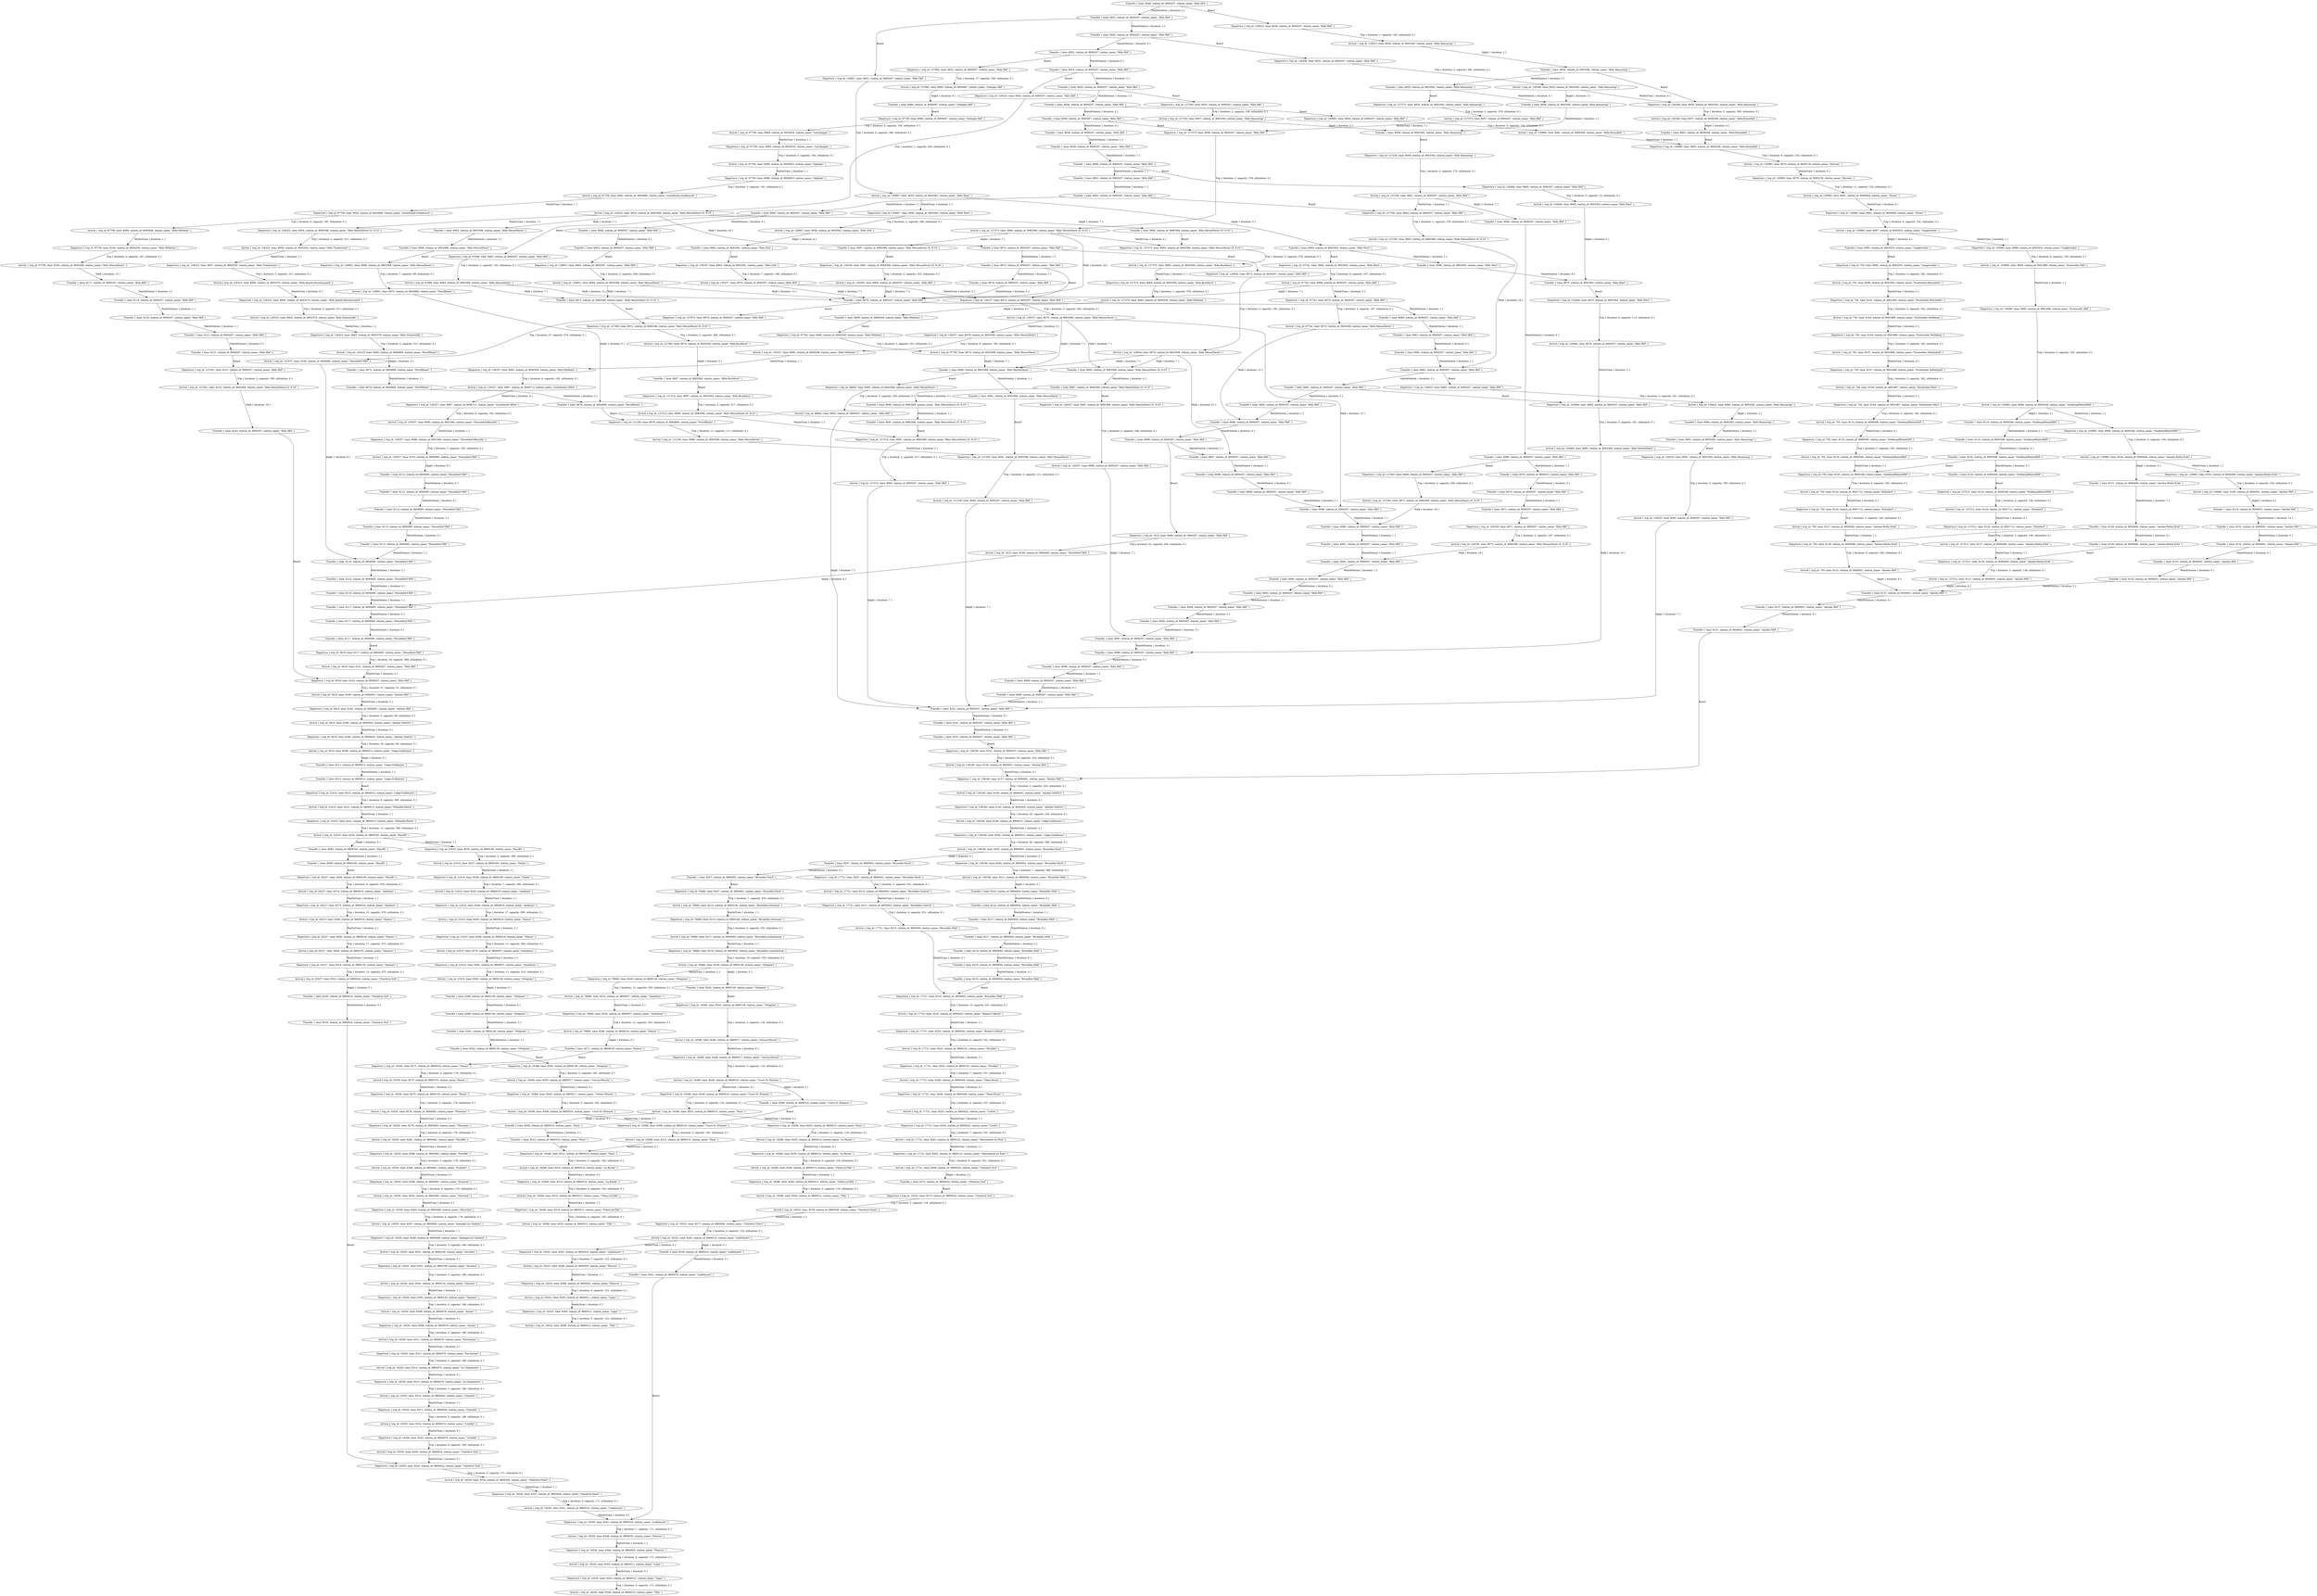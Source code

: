 digraph {
    0 [ label = "Transfer { time: 8132, station_id: 8000001, station_name: \"Aachen Hbf\" }" ]
    1 [ label = "Departure { trip_id: 750, time: 8095, station_id: 8003553, station_name: \"Langerwehe\" }" ]
    2 [ label = "Transfer { time: 8095, station_id: 8003553, station_name: \"Langerwehe\" }" ]
    3 [ label = "Arrival { trip_id: 750, time: 8099, station_id: 8001893, station_name: \"Eschweiler-Weisweiler\" }" ]
    4 [ label = "Departure { trip_id: 750, time: 8102, station_id: 8001893, station_name: \"Eschweiler-Weisweiler\" }" ]
    5 [ label = "Arrival { trip_id: 750, time: 8104, station_id: 8001889, station_name: \"Eschweiler-Nothberg\" }" ]
    6 [ label = "Departure { trip_id: 750, time: 8104, station_id: 8001889, station_name: \"Eschweiler-Nothberg\" }" ]
    7 [ label = "Arrival { trip_id: 750, time: 8107, station_id: 8001888, station_name: \"Eschweiler Talbahnhof\" }" ]
    8 [ label = "Departure { trip_id: 750, time: 8107, station_id: 8001888, station_name: \"Eschweiler Talbahnhof\" }" ]
    9 [ label = "Arrival { trip_id: 750, time: 8109, station_id: 8001887, station_name: \"Eschweiler-West\" }" ]
    10 [ label = "Departure { trip_id: 750, time: 8109, station_id: 8001887, station_name: \"Eschweiler-West\" }" ]
    11 [ label = "Arrival { trip_id: 750, time: 8114, station_id: 8099506, station_name: \"Stolberg(Rheinl)Gbf\" }" ]
    12 [ label = "Departure { trip_id: 750, time: 8118, station_id: 8099506, station_name: \"Stolberg(Rheinl)Gbf\" }" ]
    13 [ label = "Arrival { trip_id: 750, time: 8119, station_id: 8000348, station_name: \"Stolberg(Rheinl)Hbf\" }" ]
    14 [ label = "Departure { trip_id: 750, time: 8120, station_id: 8000348, station_name: \"Stolberg(Rheinl)Hbf\" }" ]
    15 [ label = "Transfer { time: 8120, station_id: 8000348, station_name: \"Stolberg(Rheinl)Hbf\" }" ]
    16 [ label = "Arrival { trip_id: 750, time: 8124, station_id: 8001712, station_name: \"Eilendorf\" }" ]
    17 [ label = "Departure { trip_id: 750, time: 8124, station_id: 8001712, station_name: \"Eilendorf\" }" ]
    18 [ label = "Arrival { trip_id: 750, time: 8127, station_id: 8000406, station_name: \"Aachen-Rothe Erde\" }" ]
    19 [ label = "Departure { trip_id: 750, time: 8128, station_id: 8000406, station_name: \"Aachen-Rothe Erde\" }" ]
    20 [ label = "Transfer { time: 8128, station_id: 8000406, station_name: \"Aachen-Rothe Erde\" }" ]
    21 [ label = "Arrival { trip_id: 750, time: 8131, station_id: 8000001, station_name: \"Aachen Hbf\" }" ]
    22 [ label = "Transfer { time: 8132, station_id: 8000001, station_name: \"Aachen Hbf\" }" ]
    23 [ label = "Transfer { time: 8117, station_id: 8000207, station_name: \"Köln Hbf\" }" ]
    24 [ label = "Departure { trip_id: 1915, time: 8086, station_id: 8000207, station_name: \"Köln Hbf\" }" ]
    25 [ label = "Transfer { time: 8086, station_id: 8000207, station_name: \"Köln Hbf\" }" ]
    26 [ label = "Arrival { trip_id: 1915, time: 8109, station_id: 8000085, station_name: \"Düsseldorf Hbf\" }" ]
    27 [ label = "Transfer { time: 8112, station_id: 8000085, station_name: \"Düsseldorf Hbf\" }" ]
    28 [ label = "Transfer { time: 8137, station_id: 8000001, station_name: \"Aachen Hbf\" }" ]
    29 [ label = "Departure { trip_id: 5819, time: 8117, station_id: 8000085, station_name: \"Düsseldorf Hbf\" }" ]
    30 [ label = "Transfer { time: 8117, station_id: 8000085, station_name: \"Düsseldorf Hbf\" }" ]
    31 [ label = "Arrival { trip_id: 5819, time: 8141, station_id: 8000207, station_name: \"Köln Hbf\" }" ]
    32 [ label = "Departure { trip_id: 5819, time: 8143, station_id: 8000207, station_name: \"Köln Hbf\" }" ]
    33 [ label = "Transfer { time: 8143, station_id: 8000207, station_name: \"Köln Hbf\" }" ]
    34 [ label = "Arrival { trip_id: 5819, time: 8180, station_id: 8000001, station_name: \"Aachen Hbf\" }" ]
    35 [ label = "Departure { trip_id: 5819, time: 8183, station_id: 8000001, station_name: \"Aachen Hbf\" }" ]
    36 [ label = "Arrival { trip_id: 5819, time: 8186, station_id: 8000403, station_name: \"Aachen Süd(Gr)\" }" ]
    37 [ label = "Departure { trip_id: 5819, time: 8186, station_id: 8000403, station_name: \"Aachen Süd(Gr)\" }" ]
    38 [ label = "Arrival { trip_id: 5819, time: 8206, station_id: 8800012, station_name: \"Liège-Guillemins\" }" ]
    39 [ label = "Transfer { time: 8211, station_id: 8800012, station_name: \"Liège-Guillemins\" }" ]
    40 [ label = "Transfer { time: 8330, station_id: 8800024, station_name: \"Charleroi Sud\" }" ]
    41 [ label = "Transfer { time: 8217, station_id: 8800004, station_name: \"Bruxelles Midi\" }" ]
    42 [ label = "Departure { trip_id: 17721, time: 8207, station_id: 8800002, station_name: \"Bruxelles-Nord\" }" ]
    43 [ label = "Transfer { time: 8207, station_id: 8800002, station_name: \"Bruxelles-Nord\" }" ]
    44 [ label = "Arrival { trip_id: 17721, time: 8210, station_id: 8800003, station_name: \"Bruxelles-Central\" }" ]
    45 [ label = "Departure { trip_id: 17721, time: 8211, station_id: 8800003, station_name: \"Bruxelles-Central\" }" ]
    46 [ label = "Arrival { trip_id: 17721, time: 8215, station_id: 8800004, station_name: \"Bruxelles Midi\" }" ]
    47 [ label = "Departure { trip_id: 17721, time: 8219, station_id: 8800004, station_name: \"Bruxelles Midi\" }" ]
    48 [ label = "Transfer { time: 8219, station_id: 8800004, station_name: \"Bruxelles Midi\" }" ]
    49 [ label = "Arrival { trip_id: 17721, time: 8232, station_id: 8800042, station_name: \"Braine-l\\'Alleud\" }" ]
    50 [ label = "Departure { trip_id: 17721, time: 8233, station_id: 8800042, station_name: \"Braine-l\\'Alleud\" }" ]
    51 [ label = "Arrival { trip_id: 17721, time: 8241, station_id: 8800152, station_name: \"Nivelles\" }" ]
    52 [ label = "Departure { trip_id: 17721, time: 8242, station_id: 8800152, station_name: \"Nivelles\" }" ]
    53 [ label = "Arrival { trip_id: 17721, time: 8249, station_id: 8800456, station_name: \"Obaix-Buzet\" }" ]
    54 [ label = "Departure { trip_id: 17721, time: 8249, station_id: 8800456, station_name: \"Obaix-Buzet\" }" ]
    55 [ label = "Arrival { trip_id: 17721, time: 8253, station_id: 8800422, station_name: \"Luttre\" }" ]
    56 [ label = "Departure { trip_id: 17721, time: 8254, station_id: 8800422, station_name: \"Luttre\" }" ]
    57 [ label = "Arrival { trip_id: 17721, time: 8261, station_id: 8800122, station_name: \"Marchienne au Pont\" }" ]
    58 [ label = "Departure { trip_id: 17721, time: 8262, station_id: 8800122, station_name: \"Marchienne au Pont\" }" ]
    59 [ label = "Arrival { trip_id: 17721, time: 8268, station_id: 8800024, station_name: \"Charleroi Sud\" }" ]
    60 [ label = "Transfer { time: 8298, station_id: 8800138, station_name: \"Ottignies\" }" ]
    61 [ label = "Transfer { time: 8301, station_id: 8800138, station_name: \"Ottignies\" }" ]
    62 [ label = "Transfer { time: 8219, station_id: 8800004, station_name: \"Bruxelles Midi\" }" ]
    63 [ label = "Departure { trip_id: 19250, time: 8271, station_id: 8800018, station_name: \"Namur\" }" ]
    64 [ label = "Transfer { time: 8271, station_id: 8800018, station_name: \"Namur\" }" ]
    65 [ label = "Arrival { trip_id: 19250, time: 8275, station_id: 8800155, station_name: \"Ronet\" }" ]
    66 [ label = "Departure { trip_id: 19250, time: 8275, station_id: 8800155, station_name: \"Ronet\" }" ]
    67 [ label = "Arrival { trip_id: 19250, time: 8278, station_id: 8800483, station_name: \"Flawinne\" }" ]
    68 [ label = "Departure { trip_id: 19250, time: 8278, station_id: 8800483, station_name: \"Flawinne\" }" ]
    69 [ label = "Arrival { trip_id: 19250, time: 8282, station_id: 8800482, station_name: \"Floreffe\" }" ]
    70 [ label = "Departure { trip_id: 19250, time: 8286, station_id: 8800482, station_name: \"Floreffe\" }" ]
    71 [ label = "Arrival { trip_id: 19250, time: 8289, station_id: 8800481, station_name: \"Franiere\" }" ]
    72 [ label = "Departure { trip_id: 19250, time: 8289, station_id: 8800481, station_name: \"Franiere\" }" ]
    73 [ label = "Arrival { trip_id: 19250, time: 8293, station_id: 8800480, station_name: \"Moustier\" }" ]
    74 [ label = "Departure { trip_id: 19250, time: 8293, station_id: 8800480, station_name: \"Moustier\" }" ]
    75 [ label = "Arrival { trip_id: 19250, time: 8297, station_id: 8800069, station_name: \"Jemeppe-sur-Sambre\" }" ]
    76 [ label = "Departure { trip_id: 19250, time: 8298, station_id: 8800069, station_name: \"Jemeppe-sur-Sambre\" }" ]
    77 [ label = "Arrival { trip_id: 19250, time: 8301, station_id: 8800106, station_name: \"Auvelais\" }" ]
    78 [ label = "Departure { trip_id: 19250, time: 8301, station_id: 8800106, station_name: \"Auvelais\" }" ]
    79 [ label = "Arrival { trip_id: 19250, time: 8304, station_id: 8800135, station_name: \"Tamines\" }" ]
    80 [ label = "Departure { trip_id: 19250, time: 8305, station_id: 8800135, station_name: \"Tamines\" }" ]
    81 [ label = "Arrival { trip_id: 19250, time: 8308, station_id: 8800478, station_name: \"Aiseau\" }" ]
    82 [ label = "Departure { trip_id: 19250, time: 8308, station_id: 8800478, station_name: \"Aiseau\" }" ]
    83 [ label = "Arrival { trip_id: 19250, time: 8311, station_id: 8800476, station_name: \"Farciennes\" }" ]
    84 [ label = "Departure { trip_id: 19250, time: 8311, station_id: 8800476, station_name: \"Farciennes\" }" ]
    85 [ label = "Arrival { trip_id: 19250, time: 8313, station_id: 8800475, station_name: \"Le Campinaire\" }" ]
    86 [ label = "Departure { trip_id: 19250, time: 8313, station_id: 8800475, station_name: \"Le Campinaire\" }" ]
    87 [ label = "Arrival { trip_id: 19250, time: 8316, station_id: 8800045, station_name: \"Chatelet\" }" ]
    88 [ label = "Departure { trip_id: 19250, time: 8317, station_id: 8800045, station_name: \"Chatelet\" }" ]
    89 [ label = "Arrival { trip_id: 19250, time: 8322, station_id: 8800474, station_name: \"Couillet\" }" ]
    90 [ label = "Departure { trip_id: 19250, time: 8322, station_id: 8800474, station_name: \"Couillet\" }" ]
    91 [ label = "Arrival { trip_id: 19250, time: 8328, station_id: 8800024, station_name: \"Charleroi Sud\" }" ]
    92 [ label = "Departure { trip_id: 19250, time: 8333, station_id: 8800024, station_name: \"Charleroi Sud\" }" ]
    93 [ label = "Transfer { time: 8333, station_id: 8800024, station_name: \"Charleroi Sud\" }" ]
    94 [ label = "Arrival { trip_id: 19250, time: 8336, station_id: 8800509, station_name: \"Charleroi-Ouest\" }" ]
    95 [ label = "Departure { trip_id: 19250, time: 8337, station_id: 8800509, station_name: \"Charleroi-Ouest\" }" ]
    96 [ label = "Arrival { trip_id: 19250, time: 8341, station_id: 8800510, station_name: \"Lodelinsart\" }" ]
    97 [ label = "Departure { trip_id: 19250, time: 8341, station_id: 8800510, station_name: \"Lodelinsart\" }" ]
    98 [ label = "Transfer { time: 8341, station_id: 8800510, station_name: \"Lodelinsart\" }" ]
    99 [ label = "Arrival { trip_id: 19250, time: 8348, station_id: 8800055, station_name: \"Fleurus\" }" ]
    100 [ label = "Departure { trip_id: 19250, time: 8349, station_id: 8800055, station_name: \"Fleurus\" }" ]
    101 [ label = "Arrival { trip_id: 19250, time: 8353, station_id: 8800511, station_name: \"Ligny\" }" ]
    102 [ label = "Departure { trip_id: 19250, time: 8353, station_id: 8800511, station_name: \"Ligny\" }" ]
    103 [ label = "Arrival { trip_id: 19250, time: 8358, station_id: 8800512, station_name: \"Tilly\" }" ]
    104 [ label = "Departure { trip_id: 19252, time: 8273, station_id: 8800024, station_name: \"Charleroi Sud\" }" ]
    105 [ label = "Transfer { time: 8273, station_id: 8800024, station_name: \"Charleroi Sud\" }" ]
    106 [ label = "Arrival { trip_id: 19252, time: 8276, station_id: 8800509, station_name: \"Charleroi-Ouest\" }" ]
    107 [ label = "Departure { trip_id: 19252, time: 8277, station_id: 8800509, station_name: \"Charleroi-Ouest\" }" ]
    108 [ label = "Arrival { trip_id: 19252, time: 8281, station_id: 8800510, station_name: \"Lodelinsart\" }" ]
    109 [ label = "Departure { trip_id: 19252, time: 8281, station_id: 8800510, station_name: \"Lodelinsart\" }" ]
    110 [ label = "Arrival { trip_id: 19252, time: 8288, station_id: 8800055, station_name: \"Fleurus\" }" ]
    111 [ label = "Departure { trip_id: 19252, time: 8289, station_id: 8800055, station_name: \"Fleurus\" }" ]
    112 [ label = "Arrival { trip_id: 19252, time: 8293, station_id: 8800511, station_name: \"Ligny\" }" ]
    113 [ label = "Departure { trip_id: 19252, time: 8293, station_id: 8800511, station_name: \"Ligny\" }" ]
    114 [ label = "Arrival { trip_id: 19252, time: 8298, station_id: 8800512, station_name: \"Tilly\" }" ]
    115 [ label = "Transfer { time: 8308, station_id: 8800515, station_name: \"Faux\" }" ]
    116 [ label = "Departure { trip_id: 19268, time: 8302, station_id: 8800138, station_name: \"Ottignies\" }" ]
    117 [ label = "Transfer { time: 8302, station_id: 8800138, station_name: \"Ottignies\" }" ]
    118 [ label = "Arrival { trip_id: 19268, time: 8305, station_id: 8800517, station_name: \"Ceroux-Mousty\" }" ]
    119 [ label = "Departure { trip_id: 19268, time: 8305, station_id: 8800517, station_name: \"Ceroux-Mousty\" }" ]
    120 [ label = "Arrival { trip_id: 19268, time: 8308, station_id: 8800516, station_name: \"Court-St.-Etienne\" }" ]
    121 [ label = "Departure { trip_id: 19268, time: 8308, station_id: 8800516, station_name: \"Court-St.-Etienne\" }" ]
    122 [ label = "Transfer { time: 8308, station_id: 8800516, station_name: \"Court-St.-Etienne\" }" ]
    123 [ label = "Arrival { trip_id: 19268, time: 8312, station_id: 8800515, station_name: \"Faux\" }" ]
    124 [ label = "Departure { trip_id: 19268, time: 8312, station_id: 8800515, station_name: \"Faux\" }" ]
    125 [ label = "Transfer { time: 8312, station_id: 8800515, station_name: \"Faux\" }" ]
    126 [ label = "Arrival { trip_id: 19268, time: 8314, station_id: 8800514, station_name: \"La Roche\" }" ]
    127 [ label = "Departure { trip_id: 19268, time: 8314, station_id: 8800514, station_name: \"La Roche\" }" ]
    128 [ label = "Arrival { trip_id: 19268, time: 8318, station_id: 8800513, station_name: \"Villers-la-Ville\" }" ]
    129 [ label = "Departure { trip_id: 19268, time: 8319, station_id: 8800513, station_name: \"Villers-la-Ville\" }" ]
    130 [ label = "Arrival { trip_id: 19268, time: 8323, station_id: 8800512, station_name: \"Tilly\" }" ]
    131 [ label = "Transfer { time: 8339, station_id: 8800510, station_name: \"Lodelinsart\" }" ]
    132 [ label = "Departure { trip_id: 19286, time: 8243, station_id: 8800138, station_name: \"Ottignies\" }" ]
    133 [ label = "Transfer { time: 8243, station_id: 8800138, station_name: \"Ottignies\" }" ]
    134 [ label = "Arrival { trip_id: 19286, time: 8246, station_id: 8800517, station_name: \"Ceroux-Mousty\" }" ]
    135 [ label = "Departure { trip_id: 19286, time: 8246, station_id: 8800517, station_name: \"Ceroux-Mousty\" }" ]
    136 [ label = "Arrival { trip_id: 19286, time: 8249, station_id: 8800516, station_name: \"Court-St.-Etienne\" }" ]
    137 [ label = "Departure { trip_id: 19286, time: 8249, station_id: 8800516, station_name: \"Court-St.-Etienne\" }" ]
    138 [ label = "Arrival { trip_id: 19286, time: 8253, station_id: 8800515, station_name: \"Faux\" }" ]
    139 [ label = "Departure { trip_id: 19286, time: 8253, station_id: 8800515, station_name: \"Faux\" }" ]
    140 [ label = "Arrival { trip_id: 19286, time: 8255, station_id: 8800514, station_name: \"La Roche\" }" ]
    141 [ label = "Departure { trip_id: 19286, time: 8255, station_id: 8800514, station_name: \"La Roche\" }" ]
    142 [ label = "Arrival { trip_id: 19286, time: 8259, station_id: 8800513, station_name: \"Villers-la-Ville\" }" ]
    143 [ label = "Departure { trip_id: 19286, time: 8260, station_id: 8800513, station_name: \"Villers-la-Ville\" }" ]
    144 [ label = "Arrival { trip_id: 19286, time: 8264, station_id: 8800512, station_name: \"Tilly\" }" ]
    145 [ label = "Transfer { time: 8219, station_id: 8800004, station_name: \"Bruxelles Midi\" }" ]
    146 [ label = "Departure { trip_id: 20227, time: 8266, station_id: 8800185, station_name: \"Huy(B)\" }" ]
    147 [ label = "Transfer { time: 8266, station_id: 8800185, station_name: \"Huy(B)\" }" ]
    148 [ label = "Arrival { trip_id: 20227, time: 8274, station_id: 8800019, station_name: \"Andenne\" }" ]
    149 [ label = "Departure { trip_id: 20227, time: 8275, station_id: 8800019, station_name: \"Andenne\" }" ]
    150 [ label = "Arrival { trip_id: 20227, time: 8290, station_id: 8800018, station_name: \"Namur\" }" ]
    151 [ label = "Departure { trip_id: 20227, time: 8292, station_id: 8800018, station_name: \"Namur\" }" ]
    152 [ label = "Arrival { trip_id: 20227, time: 8309, station_id: 8800135, station_name: \"Tamines\" }" ]
    153 [ label = "Departure { trip_id: 20227, time: 8310, station_id: 8800135, station_name: \"Tamines\" }" ]
    154 [ label = "Arrival { trip_id: 20227, time: 8322, station_id: 8800024, station_name: \"Charleroi Sud\" }" ]
    155 [ label = "Transfer { time: 8217, station_id: 8800004, station_name: \"Bruxelles Midi\" }" ]
    156 [ label = "Departure { trip_id: 21610, time: 8212, station_id: 8800012, station_name: \"Liège-Guillemins\" }" ]
    157 [ label = "Transfer { time: 8212, station_id: 8800012, station_name: \"Liège-Guillemins\" }" ]
    158 [ label = "Arrival { trip_id: 21610, time: 8221, station_id: 8800015, station_name: \"Flemalle-Haute\" }" ]
    159 [ label = "Departure { trip_id: 21610, time: 8222, station_id: 8800015, station_name: \"Flemalle-Haute\" }" ]
    160 [ label = "Arrival { trip_id: 21610, time: 8234, station_id: 8800185, station_name: \"Huy(B)\" }" ]
    161 [ label = "Departure { trip_id: 21610, time: 8235, station_id: 8800185, station_name: \"Huy(B)\" }" ]
    162 [ label = "Arrival { trip_id: 21610, time: 8237, station_id: 8800169, station_name: \"Statte\" }" ]
    163 [ label = "Departure { trip_id: 21610, time: 8238, station_id: 8800169, station_name: \"Statte\" }" ]
    164 [ label = "Arrival { trip_id: 21610, time: 8245, station_id: 8800019, station_name: \"Andenne\" }" ]
    165 [ label = "Departure { trip_id: 21610, time: 8246, station_id: 8800019, station_name: \"Andenne\" }" ]
    166 [ label = "Arrival { trip_id: 21610, time: 8263, station_id: 8800018, station_name: \"Namur\" }" ]
    167 [ label = "Departure { trip_id: 21610, time: 8266, station_id: 8800018, station_name: \"Namur\" }" ]
    168 [ label = "Arrival { trip_id: 21610, time: 8279, station_id: 8800057, station_name: \"Gembloux\" }" ]
    169 [ label = "Departure { trip_id: 21610, time: 8281, station_id: 8800057, station_name: \"Gembloux\" }" ]
    170 [ label = "Arrival { trip_id: 21610, time: 8292, station_id: 8800138, station_name: \"Ottignies\" }" ]
    171 [ label = "Transfer { time: 8265, station_id: 8800185, station_name: \"Huy(B)\" }" ]
    172 [ label = "Transfer { time: 8216, station_id: 8800004, station_name: \"Bruxelles Midi\" }" ]
    173 [ label = "Transfer { time: 8216, station_id: 8800004, station_name: \"Bruxelles Midi\" }" ]
    174 [ label = "Transfer { time: 8298, station_id: 8800138, station_name: \"Ottignies\" }" ]
    175 [ label = "Departure { trip_id: 76680, time: 8207, station_id: 8800002, station_name: \"Bruxelles-Nord\" }" ]
    176 [ label = "Transfer { time: 8207, station_id: 8800002, station_name: \"Bruxelles-Nord\" }" ]
    177 [ label = "Arrival { trip_id: 76680, time: 8214, station_id: 8800146, station_name: \"Bruxelles-Schuman\" }" ]
    178 [ label = "Departure { trip_id: 76680, time: 8215, station_id: 8800146, station_name: \"Bruxelles-Schuman\" }" ]
    179 [ label = "Arrival { trip_id: 76680, time: 8217, station_id: 8800005, station_name: \"Bruxelles-Luxembourg\" }" ]
    180 [ label = "Departure { trip_id: 76680, time: 8219, station_id: 8800005, station_name: \"Bruxelles-Luxembourg\" }" ]
    181 [ label = "Arrival { trip_id: 76680, time: 8238, station_id: 8800138, station_name: \"Ottignies\" }" ]
    182 [ label = "Departure { trip_id: 76680, time: 8240, station_id: 8800138, station_name: \"Ottignies\" }" ]
    183 [ label = "Arrival { trip_id: 76680, time: 8252, station_id: 8800057, station_name: \"Gembloux\" }" ]
    184 [ label = "Departure { trip_id: 76680, time: 8254, station_id: 8800057, station_name: \"Gembloux\" }" ]
    185 [ label = "Arrival { trip_id: 76680, time: 8266, station_id: 8800018, station_name: \"Namur\" }" ]
    186 [ label = "Transfer { time: 8085, station_id: 8000207, station_name: \"Köln Hbf\" }" ]
    187 [ label = "Departure { trip_id: 97686, time: 8063, station_id: 8000207, station_name: \"Köln Hbf\" }" ]
    188 [ label = "Transfer { time: 8063, station_id: 8000207, station_name: \"Köln Hbf\" }" ]
    189 [ label = "Arrival { trip_id: 97686, time: 8065, station_id: 8003368, station_name: \"Köln Messe/Deutz\" }" ]
    190 [ label = "Departure { trip_id: 97709, time: 8080, station_id: 8000087, station_name: \"Solingen Hbf\" }" ]
    191 [ label = "Transfer { time: 8080, station_id: 8000087, station_name: \"Solingen Hbf\" }" ]
    192 [ label = "Arrival { trip_id: 97709, time: 8084, station_id: 8003616, station_name: \"Leichlingen\" }" ]
    193 [ label = "Departure { trip_id: 97709, time: 8085, station_id: 8003616, station_name: \"Leichlingen\" }" ]
    194 [ label = "Arrival { trip_id: 97709, time: 8088, station_id: 8000853, station_name: \"Opladen\" }" ]
    195 [ label = "Departure { trip_id: 97709, time: 8089, station_id: 8000853, station_name: \"Opladen\" }" ]
    196 [ label = "Arrival { trip_id: 97709, time: 8092, station_id: 8003669, station_name: \"Leverkusen-Schlebusch\" }" ]
    197 [ label = "Departure { trip_id: 97709, time: 8093, station_id: 8003669, station_name: \"Leverkusen-Schlebusch\" }" ]
    198 [ label = "Arrival { trip_id: 97709, time: 8099, station_id: 8000209, station_name: \"Köln-Mülheim\" }" ]
    199 [ label = "Departure { trip_id: 97709, time: 8100, station_id: 8000209, station_name: \"Köln-Mülheim\" }" ]
    200 [ label = "Arrival { trip_id: 97709, time: 8104, station_id: 8003368, station_name: \"Köln Messe/Deutz\" }" ]
    201 [ label = "Departure { trip_id: 97742, time: 8064, station_id: 8003363, station_name: \"Köln West\" }" ]
    202 [ label = "Transfer { time: 8064, station_id: 8003363, station_name: \"Köln West\" }" ]
    203 [ label = "Arrival { trip_id: 97742, time: 8068, station_id: 8000207, station_name: \"Köln Hbf\" }" ]
    204 [ label = "Departure { trip_id: 97742, time: 8070, station_id: 8000207, station_name: \"Köln Hbf\" }" ]
    205 [ label = "Transfer { time: 8070, station_id: 8000207, station_name: \"Köln Hbf\" }" ]
    206 [ label = "Arrival { trip_id: 97742, time: 8073, station_id: 8003368, station_name: \"Köln Messe/Deutz\" }" ]
    207 [ label = "Departure { trip_id: 97762, time: 8069, station_id: 8000209, station_name: \"Köln-Mülheim\" }" ]
    208 [ label = "Transfer { time: 8069, station_id: 8000209, station_name: \"Köln-Mülheim\" }" ]
    209 [ label = "Arrival { trip_id: 97762, time: 8074, station_id: 8003368, station_name: \"Köln Messe/Deutz\" }" ]
    210 [ label = "Transfer { time: 8080, station_id: 8000207, station_name: \"Köln Hbf\" }" ]
    211 [ label = "Transfer { time: 8092, station_id: 8000207, station_name: \"Köln Hbf\" }" ]
    212 [ label = "Departure { trip_id: 98943, time: 8090, station_id: 8003368, station_name: \"Köln Messe/Deutz\" }" ]
    213 [ label = "Transfer { time: 8090, station_id: 8003368, station_name: \"Köln Messe/Deutz\" }" ]
    214 [ label = "Arrival { trip_id: 98943, time: 8093, station_id: 8000207, station_name: \"Köln Hbf\" }" ]
    215 [ label = "Transfer { time: 8098, station_id: 8000207, station_name: \"Köln Hbf\" }" ]
    216 [ label = "Transfer { time: 8117, station_id: 8000085, station_name: \"Düsseldorf Hbf\" }" ]
    217 [ label = "Transfer { time: 8113, station_id: 8000085, station_name: \"Düsseldorf Hbf\" }" ]
    218 [ label = "Transfer { time: 8113, station_id: 8000085, station_name: \"Düsseldorf Hbf\" }" ]
    219 [ label = "Departure { trip_id: 121330, time: 8078, station_id: 8004869, station_name: \"Porz(Rhein)\" }" ]
    220 [ label = "Transfer { time: 8078, station_id: 8004869, station_name: \"Porz(Rhein)\" }" ]
    221 [ label = "Arrival { trip_id: 121330, time: 8089, station_id: 8003368, station_name: \"Köln Messe/Deutz\" }" ]
    222 [ label = "Departure { trip_id: 121330, time: 8091, station_id: 8003368, station_name: \"Köln Messe/Deutz\" }" ]
    223 [ label = "Transfer { time: 8091, station_id: 8003368, station_name: \"Köln Messe/Deutz\" }" ]
    224 [ label = "Arrival { trip_id: 121330, time: 8094, station_id: 8000207, station_name: \"Köln Hbf\" }" ]
    225 [ label = "Transfer { time: 8099, station_id: 8000207, station_name: \"Köln Hbf\" }" ]
    226 [ label = "Transfer { time: 8137, station_id: 8000001, station_name: \"Aachen Hbf\" }" ]
    227 [ label = "Transfer { time: 8101, station_id: 8000207, station_name: \"Köln Hbf\" }" ]
    228 [ label = "Transfer { time: 8101, station_id: 8000207, station_name: \"Köln Hbf\" }" ]
    229 [ label = "Departure { trip_id: 126323, time: 8052, station_id: 8000207, station_name: \"Köln Hbf\" }" ]
    230 [ label = "Transfer { time: 8052, station_id: 8000207, station_name: \"Köln Hbf\" }" ]
    231 [ label = "Arrival { trip_id: 126323, time: 8053, station_id: 8083368, station_name: \"Köln Messe/Deutz Gl. 9-10\" }" ]
    232 [ label = "Departure { trip_id: 126323, time: 8054, station_id: 8083368, station_name: \"Köln Messe/Deutz Gl. 9-10\" }" ]
    233 [ label = "Arrival { trip_id: 126323, time: 8056, station_id: 8003320, station_name: \"Köln Trimbornstr\" }" ]
    234 [ label = "Departure { trip_id: 126323, time: 8057, station_id: 8003320, station_name: \"Köln Trimbornstr\" }" ]
    235 [ label = "Arrival { trip_id: 126323, time: 8060, station_id: 8003370, station_name: \"Köln Airport-Businesspark\" }" ]
    236 [ label = "Departure { trip_id: 126323, time: 8060, station_id: 8003370, station_name: \"Köln Airport-Businesspark\" }" ]
    237 [ label = "Arrival { trip_id: 126323, time: 8062, station_id: 8003379, station_name: \"Köln Steinstraße\" }" ]
    238 [ label = "Departure { trip_id: 126323, time: 8063, station_id: 8003379, station_name: \"Köln Steinstraße\" }" ]
    239 [ label = "Arrival { trip_id: 126323, time: 8065, station_id: 8004869, station_name: \"Porz(Rhein)\" }" ]
    240 [ label = "Transfer { time: 8088, station_id: 8003392, station_name: \"Köln Hansaring\" }" ]
    241 [ label = "Transfer { time: 8091, station_id: 8000207, station_name: \"Köln Hbf\" }" ]
    242 [ label = "Departure { trip_id: 126330, time: 8071, station_id: 8000207, station_name: \"Köln Hbf\" }" ]
    243 [ label = "Transfer { time: 8071, station_id: 8000207, station_name: \"Köln Hbf\" }" ]
    244 [ label = "Arrival { trip_id: 126330, time: 8073, station_id: 8083368, station_name: \"Köln Messe/Deutz Gl. 9-10\" }" ]
    245 [ label = "Departure { trip_id: 126340, time: 8067, station_id: 8083368, station_name: \"Köln Messe/Deutz Gl. 9-10\" }" ]
    246 [ label = "Transfer { time: 8067, station_id: 8083368, station_name: \"Köln Messe/Deutz Gl. 9-10\" }" ]
    247 [ label = "Arrival { trip_id: 126340, time: 8069, station_id: 8000207, station_name: \"Köln Hbf\" }" ]
    248 [ label = "Transfer { time: 8070, station_id: 8000207, station_name: \"Köln Hbf\" }" ]
    249 [ label = "Departure { trip_id: 126348, time: 8052, station_id: 8000207, station_name: \"Köln Hbf\" }" ]
    250 [ label = "Transfer { time: 8052, station_id: 8000207, station_name: \"Köln Hbf\" }" ]
    251 [ label = "Arrival { trip_id: 126348, time: 8054, station_id: 8003392, station_name: \"Köln Hansaring\" }" ]
    252 [ label = "Departure { trip_id: 126348, time: 8054, station_id: 8003392, station_name: \"Köln Hansaring\" }" ]
    253 [ label = "Transfer { time: 8054, station_id: 8003392, station_name: \"Köln Hansaring\" }" ]
    254 [ label = "Arrival { trip_id: 126348, time: 8057, station_id: 8000208, station_name: \"Köln-Ehrenfeld\" }" ]
    255 [ label = "Transfer { time: 8073, station_id: 8004869, station_name: \"Porz(Rhein)\" }" ]
    256 [ label = "Departure { trip_id: 126357, time: 8087, station_id: 8083368, station_name: \"Köln Messe/Deutz Gl. 9-10\" }" ]
    257 [ label = "Transfer { time: 8087, station_id: 8083368, station_name: \"Köln Messe/Deutz Gl. 9-10\" }" ]
    258 [ label = "Arrival { trip_id: 126357, time: 8089, station_id: 8000207, station_name: \"Köln Hbf\" }" ]
    259 [ label = "Transfer { time: 8090, station_id: 8000207, station_name: \"Köln Hbf\" }" ]
    260 [ label = "Transfer { time: 8097, station_id: 8000207, station_name: \"Köln Hbf\" }" ]
    261 [ label = "Transfer { time: 8116, station_id: 8000085, station_name: \"Düsseldorf Hbf\" }" ]
    262 [ label = "Transfer { time: 8112, station_id: 8000085, station_name: \"Düsseldorf Hbf\" }" ]
    263 [ label = "Transfer { time: 8061, station_id: 8000207, station_name: \"Köln Hbf\" }" ]
    264 [ label = "Transfer { time: 8120, station_id: 8000207, station_name: \"Köln Hbf\" }" ]
    265 [ label = "Transfer { time: 8081, station_id: 8000207, station_name: \"Köln Hbf\" }" ]
    266 [ label = "Transfer { time: 8083, station_id: 8083368, station_name: \"Köln Messe/Deutz Gl. 9-10\" }" ]
    267 [ label = "Departure { trip_id: 127256, time: 8059, station_id: 8003392, station_name: \"Köln Hansaring\" }" ]
    268 [ label = "Transfer { time: 8059, station_id: 8003392, station_name: \"Köln Hansaring\" }" ]
    269 [ label = "Arrival { trip_id: 127256, time: 8061, station_id: 8000207, station_name: \"Köln Hbf\" }" ]
    270 [ label = "Departure { trip_id: 127256, time: 8062, station_id: 8000207, station_name: \"Köln Hbf\" }" ]
    271 [ label = "Transfer { time: 8062, station_id: 8000207, station_name: \"Köln Hbf\" }" ]
    272 [ label = "Arrival { trip_id: 127256, time: 8063, station_id: 8083368, station_name: \"Köln Messe/Deutz Gl. 9-10\" }" ]
    273 [ label = "Departure { trip_id: 127261, time: 8121, station_id: 8000207, station_name: \"Köln Hbf\" }" ]
    274 [ label = "Transfer { time: 8121, station_id: 8000207, station_name: \"Köln Hbf\" }" ]
    275 [ label = "Arrival { trip_id: 127261, time: 8123, station_id: 8083368, station_name: \"Köln Messe/Deutz Gl. 9-10\" }" ]
    276 [ label = "Departure { trip_id: 127314, time: 8087, station_id: 8003364, station_name: \"Köln-Buchforst\" }" ]
    277 [ label = "Transfer { time: 8087, station_id: 8003364, station_name: \"Köln-Buchforst\" }" ]
    278 [ label = "Arrival { trip_id: 127314, time: 8090, station_id: 8083368, station_name: \"Köln Messe/Deutz Gl. 9-10\" }" ]
    279 [ label = "Departure { trip_id: 127314, time: 8091, station_id: 8083368, station_name: \"Köln Messe/Deutz Gl. 9-10\" }" ]
    280 [ label = "Transfer { time: 8091, station_id: 8083368, station_name: \"Köln Messe/Deutz Gl. 9-10\" }" ]
    281 [ label = "Arrival { trip_id: 127314, time: 8093, station_id: 8000207, station_name: \"Köln Hbf\" }" ]
    282 [ label = "Transfer { time: 8094, station_id: 8000207, station_name: \"Köln Hbf\" }" ]
    283 [ label = "Transfer { time: 8074, station_id: 8000207, station_name: \"Köln Hbf\" }" ]
    284 [ label = "Departure { trip_id: 127350, time: 8055, station_id: 8000207, station_name: \"Köln Hbf\" }" ]
    285 [ label = "Transfer { time: 8055, station_id: 8000207, station_name: \"Köln Hbf\" }" ]
    286 [ label = "Arrival { trip_id: 127350, time: 8057, station_id: 8003392, station_name: \"Köln Hansaring\" }" ]
    287 [ label = "Transfer { time: 8058, station_id: 8003392, station_name: \"Köln Hansaring\" }" ]
    288 [ label = "Departure { trip_id: 127373, time: 8055, station_id: 8003392, station_name: \"Köln Hansaring\" }" ]
    289 [ label = "Transfer { time: 8055, station_id: 8003392, station_name: \"Köln Hansaring\" }" ]
    290 [ label = "Arrival { trip_id: 127373, time: 8057, station_id: 8000207, station_name: \"Köln Hbf\" }" ]
    291 [ label = "Departure { trip_id: 127373, time: 8058, station_id: 8000207, station_name: \"Köln Hbf\" }" ]
    292 [ label = "Transfer { time: 8058, station_id: 8000207, station_name: \"Köln Hbf\" }" ]
    293 [ label = "Arrival { trip_id: 127373, time: 8060, station_id: 8083368, station_name: \"Köln Messe/Deutz Gl. 9-10\" }" ]
    294 [ label = "Departure { trip_id: 127373, time: 8060, station_id: 8083368, station_name: \"Köln Messe/Deutz Gl. 9-10\" }" ]
    295 [ label = "Transfer { time: 8060, station_id: 8083368, station_name: \"Köln Messe/Deutz Gl. 9-10\" }" ]
    296 [ label = "Arrival { trip_id: 127373, time: 8063, station_id: 8003364, station_name: \"Köln-Buchforst\" }" ]
    297 [ label = "Departure { trip_id: 127373, time: 8064, station_id: 8003364, station_name: \"Köln-Buchforst\" }" ]
    298 [ label = "Arrival { trip_id: 127373, time: 8065, station_id: 8000209, station_name: \"Köln-Mülheim\" }" ]
    299 [ label = "Departure { trip_id: 127383, time: 8069, station_id: 8000207, station_name: \"Köln Hbf\" }" ]
    300 [ label = "Transfer { time: 8069, station_id: 8000207, station_name: \"Köln Hbf\" }" ]
    301 [ label = "Arrival { trip_id: 127383, time: 8071, station_id: 8083368, station_name: \"Köln Messe/Deutz Gl. 9-10\" }" ]
    302 [ label = "Departure { trip_id: 127383, time: 8072, station_id: 8083368, station_name: \"Köln Messe/Deutz Gl. 9-10\" }" ]
    303 [ label = "Transfer { time: 8072, station_id: 8083368, station_name: \"Köln Messe/Deutz Gl. 9-10\" }" ]
    304 [ label = "Arrival { trip_id: 127383, time: 8074, station_id: 8003364, station_name: \"Köln-Buchforst\" }" ]
    305 [ label = "Transfer { time: 8087, station_id: 8000207, station_name: \"Köln Hbf\" }" ]
    306 [ label = "Transfer { time: 8090, station_id: 8083368, station_name: \"Köln Messe/Deutz Gl. 9-10\" }" ]
    307 [ label = "Transfer { time: 8112, station_id: 8000085, station_name: \"Düsseldorf Hbf\" }" ]
    308 [ label = "Departure { trip_id: 127512, time: 8120, station_id: 8000348, station_name: \"Stolberg(Rheinl)Hbf\" }" ]
    309 [ label = "Transfer { time: 8120, station_id: 8000348, station_name: \"Stolberg(Rheinl)Hbf\" }" ]
    310 [ label = "Arrival { trip_id: 127512, time: 8124, station_id: 8001712, station_name: \"Eilendorf\" }" ]
    311 [ label = "Departure { trip_id: 127512, time: 8124, station_id: 8001712, station_name: \"Eilendorf\" }" ]
    312 [ label = "Arrival { trip_id: 127512, time: 8127, station_id: 8000406, station_name: \"Aachen-Rothe Erde\" }" ]
    313 [ label = "Departure { trip_id: 127512, time: 8128, station_id: 8000406, station_name: \"Aachen-Rothe Erde\" }" ]
    314 [ label = "Transfer { time: 8128, station_id: 8000406, station_name: \"Aachen-Rothe Erde\" }" ]
    315 [ label = "Arrival { trip_id: 127512, time: 8131, station_id: 8000001, station_name: \"Aachen Hbf\" }" ]
    316 [ label = "Transfer { time: 8132, station_id: 8000001, station_name: \"Aachen Hbf\" }" ]
    317 [ label = "Transfer { time: 8132, station_id: 8000001, station_name: \"Aachen Hbf\" }" ]
    318 [ label = "Transfer { time: 8117, station_id: 8000085, station_name: \"Düsseldorf Hbf\" }" ]
    319 [ label = "Transfer { time: 8114, station_id: 8000348, station_name: \"Stolberg(Rheinl)Hbf\" }" ]
    320 [ label = "Transfer { time: 8116, station_id: 8000348, station_name: \"Stolberg(Rheinl)Hbf\" }" ]
    321 [ label = "Departure { trip_id: 129004, time: 8072, station_id: 8000207, station_name: \"Köln Hbf\" }" ]
    322 [ label = "Transfer { time: 8072, station_id: 8000207, station_name: \"Köln Hbf\" }" ]
    323 [ label = "Arrival { trip_id: 129004, time: 8074, station_id: 8003368, station_name: \"Köln Messe/Deutz\" }" ]
    324 [ label = "Transfer { time: 8063, station_id: 8003368, station_name: \"Köln Messe/Deutz\" }" ]
    325 [ label = "Transfer { time: 8069, station_id: 8000207, station_name: \"Köln Hbf\" }" ]
    326 [ label = "Departure { trip_id: 129223, time: 8049, station_id: 8000207, station_name: \"Köln Hbf\" }" ]
    327 [ label = "Transfer { time: 8049, station_id: 8000207, station_name: \"Köln Hbf\" }" ]
    328 [ label = "Arrival { trip_id: 129223, time: 8050, station_id: 8003392, station_name: \"Köln Hansaring\" }" ]
    329 [ label = "Departure { trip_id: 129225, time: 8091, station_id: 8003392, station_name: \"Köln Hansaring\" }" ]
    330 [ label = "Transfer { time: 8091, station_id: 8003392, station_name: \"Köln Hansaring\" }" ]
    331 [ label = "Arrival { trip_id: 129225, time: 8093, station_id: 8000207, station_name: \"Köln Hbf\" }" ]
    332 [ label = "Transfer { time: 8094, station_id: 8000207, station_name: \"Köln Hbf\" }" ]
    333 [ label = "Transfer { time: 8081, station_id: 8000207, station_name: \"Köln Hbf\" }" ]
    334 [ label = "Transfer { time: 8086, station_id: 8000207, station_name: \"Köln Hbf\" }" ]
    335 [ label = "Transfer { time: 8121, station_id: 8000207, station_name: \"Köln Hbf\" }" ]
    336 [ label = "Departure { trip_id: 129466, time: 8060, station_id: 8000207, station_name: \"Köln Hbf\" }" ]
    337 [ label = "Transfer { time: 8060, station_id: 8000207, station_name: \"Köln Hbf\" }" ]
    338 [ label = "Arrival { trip_id: 129466, time: 8065, station_id: 8003363, station_name: \"Köln West\" }" ]
    339 [ label = "Transfer { time: 8066, station_id: 8003363, station_name: \"Köln West\" }" ]
    340 [ label = "Departure { trip_id: 129484, time: 8075, station_id: 8003363, station_name: \"Köln West\" }" ]
    341 [ label = "Transfer { time: 8075, station_id: 8003363, station_name: \"Köln West\" }" ]
    342 [ label = "Arrival { trip_id: 129484, time: 8079, station_id: 8000207, station_name: \"Köln Hbf\" }" ]
    343 [ label = "Departure { trip_id: 129484, time: 8082, station_id: 8000207, station_name: \"Köln Hbf\" }" ]
    344 [ label = "Transfer { time: 8082, station_id: 8000207, station_name: \"Köln Hbf\" }" ]
    345 [ label = "Arrival { trip_id: 129484, time: 8085, station_id: 8003368, station_name: \"Köln Messe/Deutz\" }" ]
    346 [ label = "Transfer { time: 8099, station_id: 8000207, station_name: \"Köln Hbf\" }" ]
    347 [ label = "Transfer { time: 8088, station_id: 8000207, station_name: \"Köln Hbf\" }" ]
    348 [ label = "Departure { trip_id: 129851, time: 8063, station_id: 8000207, station_name: \"Köln Hbf\" }" ]
    349 [ label = "Transfer { time: 8063, station_id: 8000207, station_name: \"Köln Hbf\" }" ]
    350 [ label = "Arrival { trip_id: 129851, time: 8065, station_id: 8003368, station_name: \"Köln Messe/Deutz\" }" ]
    351 [ label = "Departure { trip_id: 129851, time: 8066, station_id: 8003368, station_name: \"Köln Messe/Deutz\" }" ]
    352 [ label = "Transfer { time: 8066, station_id: 8003368, station_name: \"Köln Messe/Deutz\" }" ]
    353 [ label = "Arrival { trip_id: 129851, time: 8073, station_id: 8004869, station_name: \"Porz(Rhein)\" }" ]
    354 [ label = "Transfer { time: 8074, station_id: 8004869, station_name: \"Porz(Rhein)\" }" ]
    355 [ label = "Transfer { time: 8118, station_id: 8000001, station_name: \"Aachen Hbf\" }" ]
    356 [ label = "Transfer { time: 8121, station_id: 8000406, station_name: \"Aachen-Rothe Erde\" }" ]
    357 [ label = "Transfer { time: 8114, station_id: 8000085, station_name: \"Düsseldorf Hbf\" }" ]
    358 [ label = "Transfer { time: 8093, station_id: 8000207, station_name: \"Köln Hbf\" }" ]
    359 [ label = "Departure { trip_id: 130337, time: 8063, station_id: 8003361, station_name: \"Köln Süd\" }" ]
    360 [ label = "Transfer { time: 8063, station_id: 8003361, station_name: \"Köln Süd\" }" ]
    361 [ label = "Arrival { trip_id: 130337, time: 8070, station_id: 8000207, station_name: \"Köln Hbf\" }" ]
    362 [ label = "Departure { trip_id: 130337, time: 8073, station_id: 8000207, station_name: \"Köln Hbf\" }" ]
    363 [ label = "Transfer { time: 8073, station_id: 8000207, station_name: \"Köln Hbf\" }" ]
    364 [ label = "Arrival { trip_id: 130337, time: 8076, station_id: 8003368, station_name: \"Köln Messe/Deutz\" }" ]
    365 [ label = "Departure { trip_id: 130337, time: 8076, station_id: 8003368, station_name: \"Köln Messe/Deutz\" }" ]
    366 [ label = "Arrival { trip_id: 130337, time: 8080, station_id: 8000209, station_name: \"Köln-Mülheim\" }" ]
    367 [ label = "Departure { trip_id: 130337, time: 8081, station_id: 8000209, station_name: \"Köln-Mülheim\" }" ]
    368 [ label = "Arrival { trip_id: 130337, time: 8087, station_id: 8006713, station_name: \"Leverkusen Mitte\" }" ]
    369 [ label = "Departure { trip_id: 130337, time: 8087, station_id: 8006713, station_name: \"Leverkusen Mitte\" }" ]
    370 [ label = "Arrival { trip_id: 130337, time: 8095, station_id: 8001584, station_name: \"Düsseldorf-Benrath\" }" ]
    371 [ label = "Departure { trip_id: 130337, time: 8096, station_id: 8001584, station_name: \"Düsseldorf-Benrath\" }" ]
    372 [ label = "Arrival { trip_id: 130337, time: 8103, station_id: 8000085, station_name: \"Düsseldorf Hbf\" }" ]
    373 [ label = "Departure { trip_id: 130625, time: 8082, station_id: 8000207, station_name: \"Köln Hbf\" }" ]
    374 [ label = "Transfer { time: 8082, station_id: 8000207, station_name: \"Köln Hbf\" }" ]
    375 [ label = "Arrival { trip_id: 130625, time: 8084, station_id: 8003392, station_name: \"Köln Hansaring\" }" ]
    376 [ label = "Departure { trip_id: 130807, time: 8051, station_id: 8000207, station_name: \"Köln Hbf\" }" ]
    377 [ label = "Transfer { time: 8051, station_id: 8000207, station_name: \"Köln Hbf\" }" ]
    378 [ label = "Arrival { trip_id: 130807, time: 8055, station_id: 8003363, station_name: \"Köln West\" }" ]
    379 [ label = "Departure { trip_id: 130807, time: 8056, station_id: 8003363, station_name: \"Köln West\" }" ]
    380 [ label = "Arrival { trip_id: 130807, time: 8058, station_id: 8003361, station_name: \"Köln Süd\" }" ]
    381 [ label = "Departure { trip_id: 130985, time: 8056, station_id: 8000207, station_name: \"Köln Hbf\" }" ]
    382 [ label = "Transfer { time: 8056, station_id: 8000207, station_name: \"Köln Hbf\" }" ]
    383 [ label = "Arrival { trip_id: 130985, time: 8061, station_id: 8000208, station_name: \"Köln-Ehrenfeld\" }" ]
    384 [ label = "Departure { trip_id: 130985, time: 8062, station_id: 8000208, station_name: \"Köln-Ehrenfeld\" }" ]
    385 [ label = "Transfer { time: 8062, station_id: 8000208, station_name: \"Köln-Ehrenfeld\" }" ]
    386 [ label = "Arrival { trip_id: 130985, time: 8070, station_id: 8000178, station_name: \"Horrem\" }" ]
    387 [ label = "Departure { trip_id: 130985, time: 8070, station_id: 8000178, station_name: \"Horrem\" }" ]
    388 [ label = "Arrival { trip_id: 130985, time: 8081, station_id: 8000084, station_name: \"Düren\" }" ]
    389 [ label = "Departure { trip_id: 130985, time: 8081, station_id: 8000084, station_name: \"Düren\" }" ]
    390 [ label = "Arrival { trip_id: 130985, time: 8087, station_id: 8003553, station_name: \"Langerwehe\" }" ]
    391 [ label = "Departure { trip_id: 130985, time: 8088, station_id: 8003553, station_name: \"Langerwehe\" }" ]
    392 [ label = "Arrival { trip_id: 130985, time: 8094, station_id: 8001886, station_name: \"Eschweiler Hbf\" }" ]
    393 [ label = "Departure { trip_id: 130985, time: 8095, station_id: 8001886, station_name: \"Eschweiler Hbf\" }" ]
    394 [ label = "Arrival { trip_id: 130985, time: 8098, station_id: 8000348, station_name: \"Stolberg(Rheinl)Hbf\" }" ]
    395 [ label = "Departure { trip_id: 130985, time: 8099, station_id: 8000348, station_name: \"Stolberg(Rheinl)Hbf\" }" ]
    396 [ label = "Arrival { trip_id: 130985, time: 8104, station_id: 8000406, station_name: \"Aachen-Rothe Erde\" }" ]
    397 [ label = "Departure { trip_id: 130985, time: 8105, station_id: 8000406, station_name: \"Aachen-Rothe Erde\" }" ]
    398 [ label = "Arrival { trip_id: 130985, time: 8109, station_id: 8000001, station_name: \"Aachen Hbf\" }" ]
    399 [ label = "Transfer { time: 8089, station_id: 8000207, station_name: \"Köln Hbf\" }" ]
    400 [ label = "Transfer { time: 8119, station_id: 8000207, station_name: \"Köln Hbf\" }" ]
    401 [ label = "Transfer { time: 8059, station_id: 8000207, station_name: \"Köln Hbf\" }" ]
    402 [ label = "Transfer { time: 8063, station_id: 8000207, station_name: \"Köln Hbf\" }" ]
    403 [ label = "Departure { trip_id: 137892, time: 8052, station_id: 8000207, station_name: \"Köln Hbf\" }" ]
    404 [ label = "Transfer { time: 8052, station_id: 8000207, station_name: \"Köln Hbf\" }" ]
    405 [ label = "Arrival { trip_id: 137892, time: 8069, station_id: 8000087, station_name: \"Solingen Hbf\" }" ]
    406 [ label = "Transfer { time: 8093, station_id: 8000207, station_name: \"Köln Hbf\" }" ]
    407 [ label = "Transfer { time: 8058, station_id: 8000207, station_name: \"Köln Hbf\" }" ]
    408 [ label = "Departure { trip_id: 137973, time: 8079, station_id: 8000207, station_name: \"Köln Hbf\" }" ]
    409 [ label = "Transfer { time: 8079, station_id: 8000207, station_name: \"Köln Hbf\" }" ]
    410 [ label = "Arrival { trip_id: 137973, time: 8106, station_id: 8000085, station_name: \"Düsseldorf Hbf\" }" ]
    411 [ label = "Transfer { time: 8116, station_id: 8000085, station_name: \"Düsseldorf Hbf\" }" ]
    412 [ label = "Departure { trip_id: 138166, time: 8101, station_id: 8000207, station_name: \"Köln Hbf\" }" ]
    413 [ label = "Transfer { time: 8101, station_id: 8000207, station_name: \"Köln Hbf\" }" ]
    414 [ label = "Arrival { trip_id: 138166, time: 8134, station_id: 8000001, station_name: \"Aachen Hbf\" }" ]
    415 [ label = "Departure { trip_id: 138166, time: 8137, station_id: 8000001, station_name: \"Aachen Hbf\" }" ]
    416 [ label = "Transfer { time: 8137, station_id: 8000001, station_name: \"Aachen Hbf\" }" ]
    417 [ label = "Arrival { trip_id: 138166, time: 8140, station_id: 8000403, station_name: \"Aachen Süd(Gr)\" }" ]
    418 [ label = "Departure { trip_id: 138166, time: 8140, station_id: 8000403, station_name: \"Aachen Süd(Gr)\" }" ]
    419 [ label = "Arrival { trip_id: 138166, time: 8160, station_id: 8800012, station_name: \"Liège-Guillemins\" }" ]
    420 [ label = "Departure { trip_id: 138166, time: 8162, station_id: 8800012, station_name: \"Liège-Guillemins\" }" ]
    421 [ label = "Arrival { trip_id: 138166, time: 8202, station_id: 8800002, station_name: \"Bruxelles-Nord\" }" ]
    422 [ label = "Departure { trip_id: 138166, time: 8204, station_id: 8800002, station_name: \"Bruxelles-Nord\" }" ]
    423 [ label = "Arrival { trip_id: 138166, time: 8211, station_id: 8800004, station_name: \"Bruxelles Midi\" }" ]
    424 [ label = "Transfer { time: 8088, station_id: 8000207, station_name: \"Köln Hbf\" }" ]
    425 [ label = "Transfer { time: 8098, station_id: 8000207, station_name: \"Köln Hbf\" }" ]
    2 -> 1 [ label = "Board" ]
    1 -> 3 [ label = "Trip { duration: 4, capacity: 182, utilization: 0 }" ]
    4 -> 5 [ label = "Trip { duration: 2, capacity: 182, utilization: 0 }" ]
    6 -> 7 [ label = "Trip { duration: 3, capacity: 182, utilization: 0 }" ]
    8 -> 9 [ label = "Trip { duration: 2, capacity: 182, utilization: 0 }" ]
    10 -> 11 [ label = "Trip { duration: 5, capacity: 182, utilization: 0 }" ]
    12 -> 13 [ label = "Trip { duration: 1, capacity: 182, utilization: 0 }" ]
    15 -> 14 [ label = "Board" ]
    14 -> 16 [ label = "Trip { duration: 4, capacity: 182, utilization: 0 }" ]
    17 -> 18 [ label = "Trip { duration: 3, capacity: 182, utilization: 0 }" ]
    20 -> 19 [ label = "Board" ]
    19 -> 21 [ label = "Trip { duration: 3, capacity: 182, utilization: 0 }" ]
    25 -> 24 [ label = "Board" ]
    24 -> 26 [ label = "Trip { duration: 23, capacity: 246, utilization: 0 }" ]
    30 -> 29 [ label = "Board" ]
    29 -> 31 [ label = "Trip { duration: 24, capacity: 589, utilization: 0 }" ]
    33 -> 32 [ label = "Board" ]
    32 -> 34 [ label = "Trip { duration: 37, capacity: 31, utilization: 0 }" ]
    35 -> 36 [ label = "Trip { duration: 3, capacity: 90, utilization: 0 }" ]
    37 -> 38 [ label = "Trip { duration: 20, capacity: 90, utilization: 0 }" ]
    43 -> 42 [ label = "Board" ]
    42 -> 44 [ label = "Trip { duration: 3, capacity: 531, utilization: 0 }" ]
    45 -> 46 [ label = "Trip { duration: 4, capacity: 531, utilization: 0 }" ]
    48 -> 47 [ label = "Board" ]
    47 -> 49 [ label = "Trip { duration: 13, capacity: 531, utilization: 0 }" ]
    50 -> 51 [ label = "Trip { duration: 8, capacity: 531, utilization: 0 }" ]
    52 -> 53 [ label = "Trip { duration: 7, capacity: 531, utilization: 0 }" ]
    54 -> 55 [ label = "Trip { duration: 4, capacity: 531, utilization: 0 }" ]
    56 -> 57 [ label = "Trip { duration: 7, capacity: 531, utilization: 0 }" ]
    58 -> 59 [ label = "Trip { duration: 6, capacity: 531, utilization: 0 }" ]
    64 -> 63 [ label = "Board" ]
    63 -> 65 [ label = "Trip { duration: 4, capacity: 176, utilization: 0 }" ]
    66 -> 67 [ label = "Trip { duration: 3, capacity: 176, utilization: 0 }" ]
    68 -> 69 [ label = "Trip { duration: 4, capacity: 176, utilization: 0 }" ]
    70 -> 71 [ label = "Trip { duration: 3, capacity: 176, utilization: 0 }" ]
    72 -> 73 [ label = "Trip { duration: 4, capacity: 176, utilization: 0 }" ]
    74 -> 75 [ label = "Trip { duration: 4, capacity: 176, utilization: 0 }" ]
    76 -> 77 [ label = "Trip { duration: 3, capacity: 186, utilization: 0 }" ]
    78 -> 79 [ label = "Trip { duration: 3, capacity: 186, utilization: 0 }" ]
    80 -> 81 [ label = "Trip { duration: 3, capacity: 186, utilization: 0 }" ]
    82 -> 83 [ label = "Trip { duration: 3, capacity: 186, utilization: 0 }" ]
    84 -> 85 [ label = "Trip { duration: 2, capacity: 186, utilization: 0 }" ]
    86 -> 87 [ label = "Trip { duration: 3, capacity: 186, utilization: 0 }" ]
    88 -> 89 [ label = "Trip { duration: 5, capacity: 186, utilization: 0 }" ]
    90 -> 91 [ label = "Trip { duration: 6, capacity: 180, utilization: 0 }" ]
    93 -> 92 [ label = "Board" ]
    92 -> 94 [ label = "Trip { duration: 3, capacity: 171, utilization: 0 }" ]
    95 -> 96 [ label = "Trip { duration: 4, capacity: 171, utilization: 0 }" ]
    98 -> 97 [ label = "Board" ]
    97 -> 99 [ label = "Trip { duration: 7, capacity: 171, utilization: 0 }" ]
    100 -> 101 [ label = "Trip { duration: 4, capacity: 171, utilization: 0 }" ]
    102 -> 103 [ label = "Trip { duration: 5, capacity: 171, utilization: 0 }" ]
    105 -> 104 [ label = "Board" ]
    104 -> 106 [ label = "Trip { duration: 3, capacity: 118, utilization: 0 }" ]
    107 -> 108 [ label = "Trip { duration: 4, capacity: 122, utilization: 0 }" ]
    109 -> 110 [ label = "Trip { duration: 7, capacity: 122, utilization: 0 }" ]
    111 -> 112 [ label = "Trip { duration: 4, capacity: 122, utilization: 0 }" ]
    113 -> 114 [ label = "Trip { duration: 5, capacity: 122, utilization: 0 }" ]
    117 -> 116 [ label = "Board" ]
    116 -> 118 [ label = "Trip { duration: 3, capacity: 162, utilization: 0 }" ]
    119 -> 120 [ label = "Trip { duration: 3, capacity: 162, utilization: 0 }" ]
    122 -> 121 [ label = "Board" ]
    121 -> 123 [ label = "Trip { duration: 4, capacity: 162, utilization: 0 }" ]
    125 -> 124 [ label = "Board" ]
    124 -> 126 [ label = "Trip { duration: 2, capacity: 162, utilization: 0 }" ]
    127 -> 128 [ label = "Trip { duration: 4, capacity: 162, utilization: 0 }" ]
    129 -> 130 [ label = "Trip { duration: 4, capacity: 162, utilization: 0 }" ]
    133 -> 132 [ label = "Board" ]
    132 -> 134 [ label = "Trip { duration: 3, capacity: 116, utilization: 0 }" ]
    135 -> 136 [ label = "Trip { duration: 3, capacity: 116, utilization: 0 }" ]
    137 -> 138 [ label = "Trip { duration: 4, capacity: 116, utilization: 0 }" ]
    139 -> 140 [ label = "Trip { duration: 2, capacity: 116, utilization: 0 }" ]
    141 -> 142 [ label = "Trip { duration: 4, capacity: 116, utilization: 0 }" ]
    143 -> 144 [ label = "Trip { duration: 4, capacity: 116, utilization: 0 }" ]
    147 -> 146 [ label = "Board" ]
    146 -> 148 [ label = "Trip { duration: 8, capacity: 476, utilization: 0 }" ]
    149 -> 150 [ label = "Trip { duration: 15, capacity: 476, utilization: 0 }" ]
    151 -> 152 [ label = "Trip { duration: 17, capacity: 475, utilization: 0 }" ]
    153 -> 154 [ label = "Trip { duration: 12, capacity: 475, utilization: 0 }" ]
    157 -> 156 [ label = "Board" ]
    156 -> 158 [ label = "Trip { duration: 9, capacity: 395, utilization: 0 }" ]
    159 -> 160 [ label = "Trip { duration: 12, capacity: 395, utilization: 0 }" ]
    161 -> 162 [ label = "Trip { duration: 2, capacity: 395, utilization: 0 }" ]
    163 -> 164 [ label = "Trip { duration: 7, capacity: 395, utilization: 0 }" ]
    165 -> 166 [ label = "Trip { duration: 17, capacity: 395, utilization: 0 }" ]
    167 -> 168 [ label = "Trip { duration: 13, capacity: 404, utilization: 0 }" ]
    169 -> 170 [ label = "Trip { duration: 11, capacity: 410, utilization: 0 }" ]
    176 -> 175 [ label = "Board" ]
    175 -> 177 [ label = "Trip { duration: 7, capacity: 333, utilization: 0 }" ]
    178 -> 179 [ label = "Trip { duration: 2, capacity: 333, utilization: 0 }" ]
    180 -> 181 [ label = "Trip { duration: 19, capacity: 353, utilization: 0 }" ]
    182 -> 183 [ label = "Trip { duration: 12, capacity: 353, utilization: 0 }" ]
    184 -> 185 [ label = "Trip { duration: 12, capacity: 353, utilization: 0 }" ]
    188 -> 187 [ label = "Board" ]
    187 -> 189 [ label = "Trip { duration: 2, capacity: 150, utilization: 0 }" ]
    191 -> 190 [ label = "Board" ]
    190 -> 192 [ label = "Trip { duration: 4, capacity: 184, utilization: 0 }" ]
    193 -> 194 [ label = "Trip { duration: 3, capacity: 164, utilization: 0 }" ]
    195 -> 196 [ label = "Trip { duration: 3, capacity: 181, utilization: 0 }" ]
    197 -> 198 [ label = "Trip { duration: 6, capacity: 181, utilization: 0 }" ]
    199 -> 200 [ label = "Trip { duration: 4, capacity: 181, utilization: 0 }" ]
    202 -> 201 [ label = "Board" ]
    201 -> 203 [ label = "Trip { duration: 4, capacity: 167, utilization: 0 }" ]
    204 -> 206 [ label = "Trip { duration: 3, capacity: 167, utilization: 0 }" ]
    208 -> 207 [ label = "Board" ]
    207 -> 209 [ label = "Trip { duration: 5, capacity: 251, utilization: 0 }" ]
    213 -> 212 [ label = "Board" ]
    212 -> 214 [ label = "Trip { duration: 3, capacity: 183, utilization: 0 }" ]
    220 -> 219 [ label = "Board" ]
    219 -> 221 [ label = "Trip { duration: 11, capacity: 111, utilization: 0 }" ]
    223 -> 222 [ label = "Board" ]
    222 -> 224 [ label = "Trip { duration: 3, capacity: 111, utilization: 0 }" ]
    230 -> 229 [ label = "Board" ]
    229 -> 231 [ label = "Trip { duration: 1, capacity: 320, utilization: 0 }" ]
    232 -> 233 [ label = "Trip { duration: 2, capacity: 311, utilization: 0 }" ]
    234 -> 235 [ label = "Trip { duration: 3, capacity: 311, utilization: 0 }" ]
    236 -> 237 [ label = "Trip { duration: 2, capacity: 311, utilization: 0 }" ]
    238 -> 239 [ label = "Trip { duration: 2, capacity: 311, utilization: 0 }" ]
    243 -> 242 [ label = "Board" ]
    242 -> 244 [ label = "Trip { duration: 2, capacity: 247, utilization: 0 }" ]
    246 -> 245 [ label = "Board" ]
    245 -> 247 [ label = "Trip { duration: 2, capacity: 323, utilization: 0 }" ]
    250 -> 249 [ label = "Board" ]
    249 -> 251 [ label = "Trip { duration: 2, capacity: 300, utilization: 0 }" ]
    253 -> 252 [ label = "Board" ]
    252 -> 254 [ label = "Trip { duration: 3, capacity: 300, utilization: 0 }" ]
    257 -> 256 [ label = "Board" ]
    256 -> 258 [ label = "Trip { duration: 2, capacity: 248, utilization: 0 }" ]
    268 -> 267 [ label = "Board" ]
    267 -> 269 [ label = "Trip { duration: 2, capacity: 270, utilization: 0 }" ]
    271 -> 270 [ label = "Board" ]
    270 -> 272 [ label = "Trip { duration: 1, capacity: 270, utilization: 0 }" ]
    274 -> 273 [ label = "Board" ]
    273 -> 275 [ label = "Trip { duration: 2, capacity: 359, utilization: 0 }" ]
    277 -> 276 [ label = "Board" ]
    276 -> 278 [ label = "Trip { duration: 3, capacity: 317, utilization: 0 }" ]
    280 -> 279 [ label = "Board" ]
    279 -> 281 [ label = "Trip { duration: 2, capacity: 317, utilization: 0 }" ]
    285 -> 284 [ label = "Board" ]
    284 -> 286 [ label = "Trip { duration: 2, capacity: 239, utilization: 0 }" ]
    289 -> 288 [ label = "Board" ]
    288 -> 290 [ label = "Trip { duration: 2, capacity: 378, utilization: 0 }" ]
    292 -> 291 [ label = "Board" ]
    291 -> 293 [ label = "Trip { duration: 2, capacity: 378, utilization: 0 }" ]
    295 -> 294 [ label = "Board" ]
    294 -> 296 [ label = "Trip { duration: 3, capacity: 378, utilization: 0 }" ]
    297 -> 298 [ label = "Trip { duration: 1, capacity: 378, utilization: 0 }" ]
    300 -> 299 [ label = "Board" ]
    299 -> 301 [ label = "Trip { duration: 2, capacity: 294, utilization: 0 }" ]
    303 -> 302 [ label = "Board" ]
    302 -> 304 [ label = "Trip { duration: 2, capacity: 306, utilization: 0 }" ]
    309 -> 308 [ label = "Board" ]
    308 -> 310 [ label = "Trip { duration: 4, capacity: 136, utilization: 0 }" ]
    311 -> 312 [ label = "Trip { duration: 3, capacity: 136, utilization: 0 }" ]
    314 -> 313 [ label = "Board" ]
    313 -> 315 [ label = "Trip { duration: 3, capacity: 136, utilization: 0 }" ]
    322 -> 321 [ label = "Board" ]
    321 -> 323 [ label = "Trip { duration: 2, capacity: 190, utilization: 0 }" ]
    327 -> 326 [ label = "Board" ]
    326 -> 328 [ label = "Trip { duration: 1, capacity: 183, utilization: 0 }" ]
    330 -> 329 [ label = "Board" ]
    329 -> 331 [ label = "Trip { duration: 2, capacity: 185, utilization: 0 }" ]
    337 -> 336 [ label = "Board" ]
    336 -> 338 [ label = "Trip { duration: 5, capacity: 23, utilization: 0 }" ]
    341 -> 340 [ label = "Board" ]
    340 -> 342 [ label = "Trip { duration: 4, capacity: 113, utilization: 0 }" ]
    344 -> 343 [ label = "Board" ]
    343 -> 345 [ label = "Trip { duration: 3, capacity: 181, utilization: 0 }" ]
    349 -> 348 [ label = "Board" ]
    348 -> 350 [ label = "Trip { duration: 2, capacity: 208, utilization: 0 }" ]
    352 -> 351 [ label = "Board" ]
    351 -> 353 [ label = "Trip { duration: 7, capacity: 99, utilization: 0 }" ]
    360 -> 359 [ label = "Board" ]
    359 -> 361 [ label = "Trip { duration: 7, capacity: 186, utilization: 0 }" ]
    363 -> 362 [ label = "Board" ]
    362 -> 364 [ label = "Trip { duration: 3, capacity: 202, utilization: 0 }" ]
    365 -> 366 [ label = "Trip { duration: 4, capacity: 192, utilization: 0 }" ]
    367 -> 368 [ label = "Trip { duration: 6, capacity: 192, utilization: 0 }" ]
    369 -> 370 [ label = "Trip { duration: 8, capacity: 192, utilization: 0 }" ]
    371 -> 372 [ label = "Trip { duration: 7, capacity: 192, utilization: 0 }" ]
    374 -> 373 [ label = "Board" ]
    373 -> 375 [ label = "Trip { duration: 2, capacity: 241, utilization: 0 }" ]
    377 -> 376 [ label = "Board" ]
    376 -> 378 [ label = "Trip { duration: 4, capacity: 290, utilization: 0 }" ]
    379 -> 380 [ label = "Trip { duration: 2, capacity: 290, utilization: 0 }" ]
    382 -> 381 [ label = "Board" ]
    381 -> 383 [ label = "Trip { duration: 5, capacity: 154, utilization: 0 }" ]
    385 -> 384 [ label = "Board" ]
    384 -> 386 [ label = "Trip { duration: 8, capacity: 154, utilization: 0 }" ]
    387 -> 388 [ label = "Trip { duration: 11, capacity: 154, utilization: 0 }" ]
    389 -> 390 [ label = "Trip { duration: 6, capacity: 154, utilization: 0 }" ]
    391 -> 392 [ label = "Trip { duration: 6, capacity: 154, utilization: 0 }" ]
    393 -> 394 [ label = "Trip { duration: 3, capacity: 154, utilization: 0 }" ]
    395 -> 396 [ label = "Trip { duration: 5, capacity: 154, utilization: 0 }" ]
    397 -> 398 [ label = "Trip { duration: 4, capacity: 154, utilization: 0 }" ]
    404 -> 403 [ label = "Board" ]
    403 -> 405 [ label = "Trip { duration: 17, capacity: 336, utilization: 0 }" ]
    409 -> 408 [ label = "Board" ]
    408 -> 410 [ label = "Trip { duration: 27, capacity: 474, utilization: 0 }" ]
    413 -> 412 [ label = "Board" ]
    412 -> 414 [ label = "Trip { duration: 33, capacity: 216, utilization: 0 }" ]
    416 -> 415 [ label = "Board" ]
    415 -> 417 [ label = "Trip { duration: 3, capacity: 220, utilization: 0 }" ]
    418 -> 419 [ label = "Trip { duration: 20, capacity: 220, utilization: 0 }" ]
    420 -> 421 [ label = "Trip { duration: 40, capacity: 286, utilization: 0 }" ]
    422 -> 423 [ label = "Trip { duration: 7, capacity: 396, utilization: 0 }" ]
    304 -> 277 [ label = "Alight { duration: 5 }" ]
    296 -> 297 [ label = "WaitInTrain { duration: 1 }" ]
    57 -> 58 [ label = "WaitInTrain { duration: 1 }" ]
    75 -> 76 [ label = "WaitInTrain { duration: 1 }" ]
    134 -> 135 [ label = "WaitInTrain { duration: 0 }" ]
    118 -> 119 [ label = "WaitInTrain { duration: 0 }" ]
    177 -> 178 [ label = "WaitInTrain { duration: 1 }" ]
    355 -> 317 [ label = "WaitAtStation { duration: 14 }" ]
    317 -> 316 [ label = "WaitAtStation { duration: 0 }" ]
    316 -> 0 [ label = "WaitAtStation { duration: 0 }" ]
    0 -> 22 [ label = "WaitAtStation { duration: 0 }" ]
    22 -> 28 [ label = "WaitAtStation { duration: 5 }" ]
    28 -> 226 [ label = "WaitAtStation { duration: 0 }" ]
    226 -> 416 [ label = "WaitAtStation { duration: 0 }" ]
    21 -> 28 [ label = "Alight { duration: 6 }" ]
    398 -> 355 [ label = "Alight { duration: 6 }" ]
    315 -> 28 [ label = "Alight { duration: 6 }" ]
    34 -> 35 [ label = "WaitInTrain { duration: 3 }" ]
    414 -> 415 [ label = "WaitInTrain { duration: 3 }" ]
    233 -> 234 [ label = "WaitInTrain { duration: 1 }" ]
    51 -> 52 [ label = "WaitInTrain { duration: 1 }" ]
    94 -> 95 [ label = "WaitInTrain { duration: 1 }" ]
    106 -> 107 [ label = "WaitInTrain { duration: 1 }" ]
    356 -> 20 [ label = "WaitAtStation { duration: 7 }" ]
    20 -> 314 [ label = "WaitAtStation { duration: 0 }" ]
    396 -> 356 [ label = "Alight { duration: 5 }" ]
    312 -> 313 [ label = "WaitInTrain { duration: 1 }" ]
    18 -> 19 [ label = "WaitInTrain { duration: 1 }" ]
    396 -> 397 [ label = "WaitInTrain { duration: 1 }" ]
    140 -> 141 [ label = "WaitInTrain { duration: 0 }" ]
    126 -> 127 [ label = "WaitInTrain { duration: 0 }" ]
    115 -> 125 [ label = "WaitAtStation { duration: 4 }" ]
    138 -> 115 [ label = "Alight { duration: 5 }" ]
    138 -> 139 [ label = "WaitInTrain { duration: 0 }" ]
    123 -> 124 [ label = "WaitInTrain { duration: 0 }" ]
    174 -> 60 [ label = "WaitAtStation { duration: 0 }" ]
    60 -> 61 [ label = "WaitAtStation { duration: 3 }" ]
    61 -> 117 [ label = "WaitAtStation { duration: 1 }" ]
    181 -> 133 [ label = "Alight { duration: 5 }" ]
    170 -> 174 [ label = "Alight { duration: 5 }" ]
    181 -> 182 [ label = "WaitInTrain { duration: 2 }" ]
    235 -> 236 [ label = "WaitInTrain { duration: 0 }" ]
    89 -> 90 [ label = "WaitInTrain { duration: 0 }" ]
    185 -> 64 [ label = "Alight { duration: 5 }" ]
    150 -> 151 [ label = "WaitInTrain { duration: 2 }" ]
    166 -> 167 [ label = "WaitInTrain { duration: 3 }" ]
    83 -> 84 [ label = "WaitInTrain { duration: 0 }" ]
    81 -> 82 [ label = "WaitInTrain { duration: 0 }" ]
    405 -> 191 [ label = "Alight { duration: 6 }" ]
    202 -> 339 [ label = "WaitAtStation { duration: 2 }" ]
    339 -> 341 [ label = "WaitAtStation { duration: 9 }" ]
    338 -> 341 [ label = "Alight { duration: 5 }" ]
    378 -> 202 [ label = "Alight { duration: 5 }" ]
    378 -> 379 [ label = "WaitInTrain { duration: 1 }" ]
    386 -> 387 [ label = "WaitInTrain { duration: 0 }" ]
    253 -> 289 [ label = "WaitAtStation { duration: 1 }" ]
    289 -> 287 [ label = "WaitAtStation { duration: 3 }" ]
    287 -> 268 [ label = "WaitAtStation { duration: 1 }" ]
    240 -> 330 [ label = "WaitAtStation { duration: 3 }" ]
    286 -> 268 [ label = "Alight { duration: 2 }" ]
    251 -> 287 [ label = "Alight { duration: 2 }" ]
    375 -> 240 [ label = "Alight { duration: 2 }" ]
    328 -> 253 [ label = "Alight { duration: 2 }" ]
    251 -> 252 [ label = "WaitInTrain { duration: 0 }" ]
    192 -> 193 [ label = "WaitInTrain { duration: 1 }" ]
    136 -> 122 [ label = "Alight { duration: 5 }" ]
    120 -> 121 [ label = "WaitInTrain { duration: 0 }" ]
    136 -> 137 [ label = "WaitInTrain { duration: 0 }" ]
    380 -> 360 [ label = "Alight { duration: 4 }" ]
    7 -> 8 [ label = "WaitInTrain { duration: 0 }" ]
    390 -> 2 [ label = "Alight { duration: 4 }" ]
    390 -> 391 [ label = "WaitInTrain { duration: 1 }" ]
    370 -> 371 [ label = "WaitInTrain { duration: 1 }" ]
    417 -> 418 [ label = "WaitInTrain { duration: 0 }" ]
    36 -> 37 [ label = "WaitInTrain { duration: 0 }" ]
    392 -> 393 [ label = "WaitInTrain { duration: 1 }" ]
    254 -> 385 [ label = "Alight { duration: 4 }" ]
    383 -> 384 [ label = "WaitInTrain { duration: 1 }" ]
    77 -> 78 [ label = "WaitInTrain { duration: 0 }" ]
    142 -> 143 [ label = "WaitInTrain { duration: 1 }" ]
    128 -> 129 [ label = "WaitInTrain { duration: 1 }" ]
    3 -> 4 [ label = "WaitInTrain { duration: 3 }" ]
    368 -> 369 [ label = "WaitInTrain { duration: 0 }" ]
    53 -> 54 [ label = "WaitInTrain { duration: 0 }" ]
    49 -> 50 [ label = "WaitInTrain { duration: 1 }" ]
    327 -> 377 [ label = "WaitAtStation { duration: 2 }" ]
    377 -> 250 [ label = "WaitAtStation { duration: 1 }" ]
    250 -> 404 [ label = "WaitAtStation { duration: 0 }" ]
    404 -> 230 [ label = "WaitAtStation { duration: 0 }" ]
    230 -> 285 [ label = "WaitAtStation { duration: 3 }" ]
    285 -> 382 [ label = "WaitAtStation { duration: 1 }" ]
    382 -> 292 [ label = "WaitAtStation { duration: 2 }" ]
    292 -> 407 [ label = "WaitAtStation { duration: 0 }" ]
    407 -> 401 [ label = "WaitAtStation { duration: 1 }" ]
    401 -> 337 [ label = "WaitAtStation { duration: 1 }" ]
    337 -> 263 [ label = "WaitAtStation { duration: 1 }" ]
    263 -> 271 [ label = "WaitAtStation { duration: 1 }" ]
    271 -> 188 [ label = "WaitAtStation { duration: 1 }" ]
    188 -> 402 [ label = "WaitAtStation { duration: 0 }" ]
    402 -> 349 [ label = "WaitAtStation { duration: 0 }" ]
    325 -> 300 [ label = "WaitAtStation { duration: 0 }" ]
    300 -> 205 [ label = "WaitAtStation { duration: 1 }" ]
    205 -> 248 [ label = "WaitAtStation { duration: 0 }" ]
    248 -> 243 [ label = "WaitAtStation { duration: 1 }" ]
    322 -> 363 [ label = "WaitAtStation { duration: 1 }" ]
    363 -> 283 [ label = "WaitAtStation { duration: 1 }" ]
    283 -> 409 [ label = "WaitAtStation { duration: 5 }" ]
    409 -> 210 [ label = "WaitAtStation { duration: 1 }" ]
    210 -> 265 [ label = "WaitAtStation { duration: 1 }" ]
    265 -> 333 [ label = "WaitAtStation { duration: 0 }" ]
    333 -> 374 [ label = "WaitAtStation { duration: 1 }" ]
    374 -> 344 [ label = "WaitAtStation { duration: 0 }" ]
    344 -> 186 [ label = "WaitAtStation { duration: 3 }" ]
    186 -> 334 [ label = "WaitAtStation { duration: 1 }" ]
    334 -> 25 [ label = "WaitAtStation { duration: 0 }" ]
    25 -> 305 [ label = "WaitAtStation { duration: 1 }" ]
    305 -> 424 [ label = "WaitAtStation { duration: 1 }" ]
    424 -> 347 [ label = "WaitAtStation { duration: 0 }" ]
    347 -> 399 [ label = "WaitAtStation { duration: 1 }" ]
    399 -> 259 [ label = "WaitAtStation { duration: 1 }" ]
    259 -> 241 [ label = "WaitAtStation { duration: 1 }" ]
    241 -> 211 [ label = "WaitAtStation { duration: 1 }" ]
    211 -> 406 [ label = "WaitAtStation { duration: 1 }" ]
    406 -> 358 [ label = "WaitAtStation { duration: 0 }" ]
    358 -> 282 [ label = "WaitAtStation { duration: 1 }" ]
    282 -> 332 [ label = "WaitAtStation { duration: 0 }" ]
    332 -> 260 [ label = "WaitAtStation { duration: 3 }" ]
    260 -> 425 [ label = "WaitAtStation { duration: 1 }" ]
    425 -> 215 [ label = "WaitAtStation { duration: 0 }" ]
    215 -> 346 [ label = "WaitAtStation { duration: 1 }" ]
    346 -> 225 [ label = "WaitAtStation { duration: 0 }" ]
    225 -> 227 [ label = "WaitAtStation { duration: 2 }" ]
    227 -> 228 [ label = "WaitAtStation { duration: 0 }" ]
    228 -> 413 [ label = "WaitAtStation { duration: 0 }" ]
    23 -> 400 [ label = "WaitAtStation { duration: 2 }" ]
    400 -> 264 [ label = "WaitAtStation { duration: 1 }" ]
    264 -> 335 [ label = "WaitAtStation { duration: 1 }" ]
    335 -> 274 [ label = "WaitAtStation { duration: 0 }" ]
    258 -> 260 [ label = "Alight { duration: 7 }" ]
    247 -> 409 [ label = "Alight { duration: 7 }" ]
    203 -> 409 [ label = "Alight { duration: 7 }" ]
    361 -> 409 [ label = "Alight { duration: 7 }" ]
    224 -> 227 [ label = "Alight { duration: 7 }" ]
    331 -> 227 [ label = "Alight { duration: 7 }" ]
    214 -> 227 [ label = "Alight { duration: 7 }" ]
    281 -> 227 [ label = "Alight { duration: 7 }" ]
    269 -> 325 [ label = "Alight { duration: 7 }" ]
    342 -> 343 [ label = "WaitInTrain { duration: 3 }" ]
    203 -> 204 [ label = "WaitInTrain { duration: 2 }" ]
    361 -> 362 [ label = "WaitInTrain { duration: 3 }" ]
    290 -> 291 [ label = "WaitInTrain { duration: 1 }" ]
    31 -> 32 [ label = "WaitInTrain { duration: 2 }" ]
    269 -> 270 [ label = "WaitInTrain { duration: 1 }" ]
    158 -> 159 [ label = "WaitInTrain { duration: 1 }" ]
    73 -> 74 [ label = "WaitInTrain { duration: 0 }" ]
    196 -> 197 [ label = "WaitInTrain { duration: 1 }" ]
    39 -> 157 [ label = "WaitAtStation { duration: 1 }" ]
    38 -> 39 [ label = "Alight { duration: 5 }" ]
    419 -> 420 [ label = "WaitInTrain { duration: 2 }" ]
    319 -> 320 [ label = "WaitAtStation { duration: 2 }" ]
    320 -> 15 [ label = "WaitAtStation { duration: 4 }" ]
    15 -> 309 [ label = "WaitAtStation { duration: 0 }" ]
    394 -> 319 [ label = "Alight { duration: 4 }" ]
    13 -> 14 [ label = "WaitInTrain { duration: 1 }" ]
    394 -> 395 [ label = "WaitInTrain { duration: 1 }" ]
    388 -> 389 [ label = "WaitInTrain { duration: 0 }" ]
    152 -> 153 [ label = "WaitInTrain { duration: 1 }" ]
    79 -> 80 [ label = "WaitInTrain { duration: 1 }" ]
    5 -> 6 [ label = "WaitInTrain { duration: 0 }" ]
    9 -> 10 [ label = "WaitInTrain { duration: 0 }" ]
    171 -> 147 [ label = "WaitAtStation { duration: 1 }" ]
    160 -> 171 [ label = "Alight { duration: 5 }" ]
    160 -> 161 [ label = "WaitInTrain { duration: 1 }" ]
    194 -> 195 [ label = "WaitInTrain { duration: 1 }" ]
    266 -> 257 [ label = "WaitAtStation { duration: 4 }" ]
    257 -> 306 [ label = "WaitAtStation { duration: 3 }" ]
    306 -> 280 [ label = "WaitAtStation { duration: 1 }" ]
    231 -> 295 [ label = "Alight { duration: 7 }" ]
    293 -> 246 [ label = "Alight { duration: 7 }" ]
    231 -> 232 [ label = "WaitInTrain { duration: 1 }" ]
    293 -> 294 [ label = "WaitInTrain { duration: 0 }" ]
    278 -> 279 [ label = "WaitInTrain { duration: 1 }" ]
    179 -> 180 [ label = "WaitInTrain { duration: 2 }" ]
    71 -> 72 [ label = "WaitInTrain { duration: 0 }" ]
    43 -> 176 [ label = "WaitAtStation { duration: 0 }" ]
    421 -> 43 [ label = "Alight { duration: 5 }" ]
    421 -> 422 [ label = "WaitInTrain { duration: 2 }" ]
    110 -> 111 [ label = "WaitInTrain { duration: 1 }" ]
    99 -> 100 [ label = "WaitInTrain { duration: 1 }" ]
    164 -> 165 [ label = "WaitInTrain { duration: 1 }" ]
    148 -> 149 [ label = "WaitInTrain { duration: 1 }" ]
    85 -> 86 [ label = "WaitInTrain { duration: 0 }" ]
    237 -> 238 [ label = "WaitInTrain { duration: 1 }" ]
    40 -> 93 [ label = "WaitAtStation { duration: 3 }" ]
    59 -> 105 [ label = "Alight { duration: 5 }" ]
    154 -> 40 [ label = "Alight { duration: 5 }" ]
    91 -> 92 [ label = "WaitInTrain { duration: 5 }" ]
    101 -> 102 [ label = "WaitInTrain { duration: 0 }" ]
    112 -> 113 [ label = "WaitInTrain { duration: 0 }" ]
    255 -> 354 [ label = "WaitAtStation { duration: 1 }" ]
    354 -> 220 [ label = "WaitAtStation { duration: 4 }" ]
    239 -> 255 [ label = "Alight { duration: 5 }" ]
    353 -> 220 [ label = "Alight { duration: 5 }" ]
    16 -> 17 [ label = "WaitInTrain { duration: 0 }" ]
    310 -> 311 [ label = "WaitInTrain { duration: 0 }" ]
    168 -> 169 [ label = "WaitInTrain { duration: 2 }" ]
    183 -> 184 [ label = "WaitInTrain { duration: 2 }" ]
    172 -> 173 [ label = "WaitAtStation { duration: 0 }" ]
    173 -> 41 [ label = "WaitAtStation { duration: 1 }" ]
    41 -> 155 [ label = "WaitAtStation { duration: 0 }" ]
    155 -> 62 [ label = "WaitAtStation { duration: 2 }" ]
    62 -> 145 [ label = "WaitAtStation { duration: 0 }" ]
    145 -> 48 [ label = "WaitAtStation { duration: 0 }" ]
    423 -> 172 [ label = "Alight { duration: 5 }" ]
    46 -> 47 [ label = "WaitInTrain { duration: 4 }" ]
    67 -> 68 [ label = "WaitInTrain { duration: 0 }" ]
    324 -> 352 [ label = "WaitAtStation { duration: 3 }" ]
    213 -> 223 [ label = "WaitAtStation { duration: 1 }" ]
    364 -> 213 [ label = "Alight { duration: 7 }" ]
    209 -> 213 [ label = "Alight { duration: 7 }" ]
    323 -> 213 [ label = "Alight { duration: 7 }" ]
    221 -> 222 [ label = "WaitInTrain { duration: 2 }" ]
    364 -> 365 [ label = "WaitInTrain { duration: 0 }" ]
    65 -> 66 [ label = "WaitInTrain { duration: 0 }" ]
    11 -> 12 [ label = "WaitInTrain { duration: 4 }" ]
    262 -> 307 [ label = "WaitAtStation { duration: 0 }" ]
    307 -> 27 [ label = "WaitAtStation { duration: 0 }" ]
    27 -> 217 [ label = "WaitAtStation { duration: 1 }" ]
    217 -> 218 [ label = "WaitAtStation { duration: 0 }" ]
    218 -> 357 [ label = "WaitAtStation { duration: 1 }" ]
    357 -> 411 [ label = "WaitAtStation { duration: 2 }" ]
    411 -> 261 [ label = "WaitAtStation { duration: 0 }" ]
    261 -> 318 [ label = "WaitAtStation { duration: 1 }" ]
    318 -> 216 [ label = "WaitAtStation { duration: 0 }" ]
    216 -> 30 [ label = "WaitAtStation { duration: 0 }" ]
    26 -> 318 [ label = "Alight { duration: 8 }" ]
    372 -> 262 [ label = "Alight { duration: 8 }" ]
    410 -> 357 [ label = "Alight { duration: 8 }" ]
    131 -> 98 [ label = "WaitAtStation { duration: 2 }" ]
    108 -> 131 [ label = "Alight { duration: 5 }" ]
    108 -> 109 [ label = "WaitInTrain { duration: 0 }" ]
    96 -> 97 [ label = "WaitInTrain { duration: 0 }" ]
    69 -> 70 [ label = "WaitInTrain { duration: 4 }" ]
    298 -> 208 [ label = "Alight { duration: 4 }" ]
    198 -> 199 [ label = "WaitInTrain { duration: 1 }" ]
    366 -> 367 [ label = "WaitInTrain { duration: 1 }" ]
    55 -> 56 [ label = "WaitInTrain { duration: 1 }" ]
    87 -> 88 [ label = "WaitInTrain { duration: 1 }" ]
    162 -> 163 [ label = "WaitInTrain { duration: 1 }" ]
    44 -> 45 [ label = "WaitInTrain { duration: 1 }" ]
    189 -> 409 [ label = "Walk { duration: 13 }" ]
    200 -> 23 [ label = "Walk { duration: 13 }" ]
    345 -> 425 [ label = "Walk { duration: 13 }" ]
    350 -> 409 [ label = "Walk { duration: 13 }" ]
    364 -> 399 [ label = "Walk { duration: 13 }" ]
    323 -> 305 [ label = "Walk { duration: 13 }" ]
    206 -> 334 [ label = "Walk { duration: 13 }" ]
    189 -> 303 [ label = "Walk { duration: 7 }" ]
    350 -> 303 [ label = "Walk { duration: 7 }" ]
    364 -> 266 [ label = "Walk { duration: 7 }" ]
    323 -> 266 [ label = "Walk { duration: 7 }" ]
    275 -> 33 [ label = "Walk { duration: 19 }" ]
    231 -> 322 [ label = "Walk { duration: 19 }" ]
    244 -> 211 [ label = "Walk { duration: 19 }" ]
    301 -> 259 [ label = "Walk { duration: 19 }" ]
    272 -> 374 [ label = "Walk { duration: 19 }" ]
    293 -> 409 [ label = "Walk { duration: 19 }" ]
    231 -> 324 [ label = "Walk { duration: 7 }" ]
}
